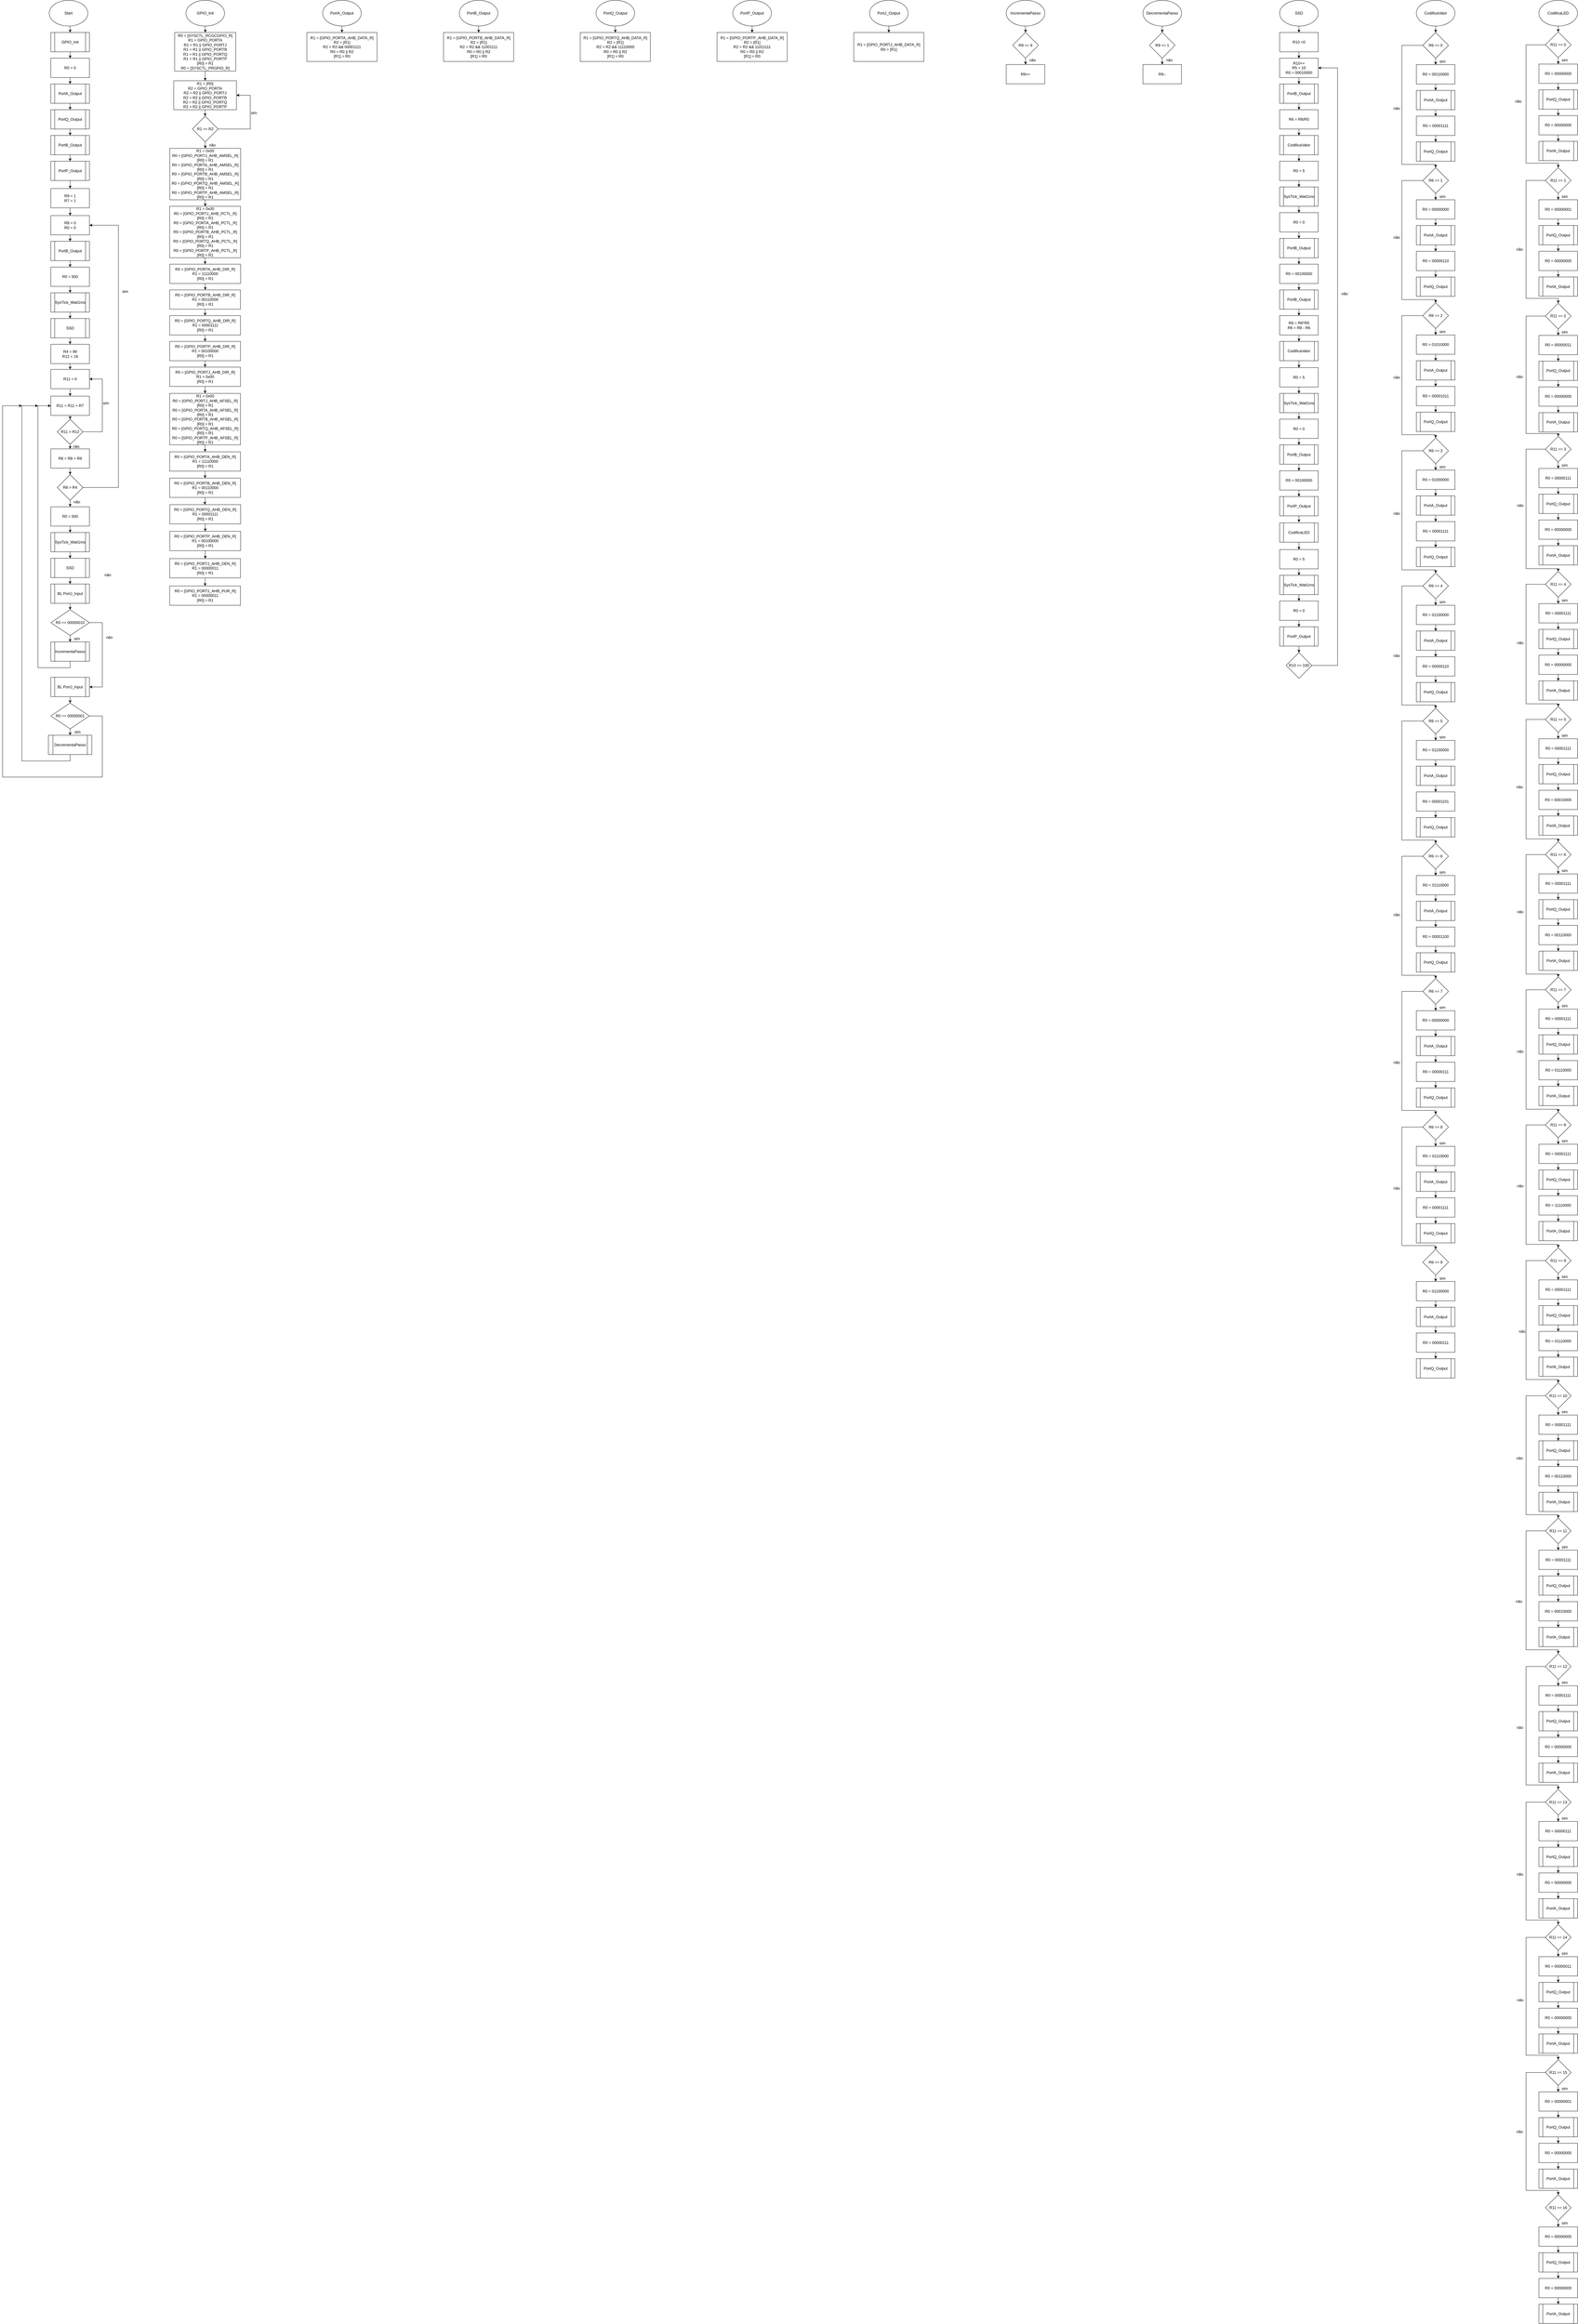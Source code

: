 <mxfile version="10.6.3" type="device"><diagram id="3N_C199KEr_vQRBQDZEv" name="Page-1"><mxGraphModel dx="1010" dy="550" grid="1" gridSize="10" guides="1" tooltips="1" connect="1" arrows="1" fold="1" page="1" pageScale="1" pageWidth="850" pageHeight="1100" math="0" shadow="0"><root><mxCell id="0"/><mxCell id="1" parent="0"/><mxCell id="_qBB3yZVnbOAcaKIebkW-16" value="" style="edgeStyle=orthogonalEdgeStyle;rounded=0;orthogonalLoop=1;jettySize=auto;html=1;exitX=0.5;exitY=1;exitDx=0;exitDy=0;" parent="1" source="_qBB3yZVnbOAcaKIebkW-1" target="_qBB3yZVnbOAcaKIebkW-2" edge="1"><mxGeometry relative="1" as="geometry"><Array as="points"><mxPoint x="430" y="100"/></Array></mxGeometry></mxCell><mxCell id="_qBB3yZVnbOAcaKIebkW-1" value="Start" style="ellipse;whiteSpace=wrap;html=1;" parent="1" vertex="1"><mxGeometry x="365" y="20" width="120" height="80" as="geometry"/></mxCell><mxCell id="_qBB3yZVnbOAcaKIebkW-11" value="" style="edgeStyle=orthogonalEdgeStyle;rounded=0;orthogonalLoop=1;jettySize=auto;html=1;" parent="1" source="_qBB3yZVnbOAcaKIebkW-2" target="_qBB3yZVnbOAcaKIebkW-5" edge="1"><mxGeometry relative="1" as="geometry"/></mxCell><mxCell id="_qBB3yZVnbOAcaKIebkW-2" value="GPIO_Init" style="shape=process;whiteSpace=wrap;html=1;backgroundOutline=1;" parent="1" vertex="1"><mxGeometry x="370" y="120" width="120" height="60" as="geometry"/></mxCell><mxCell id="_qBB3yZVnbOAcaKIebkW-12" value="" style="edgeStyle=orthogonalEdgeStyle;rounded=0;orthogonalLoop=1;jettySize=auto;html=1;" parent="1" source="_qBB3yZVnbOAcaKIebkW-5" target="_qBB3yZVnbOAcaKIebkW-6" edge="1"><mxGeometry relative="1" as="geometry"/></mxCell><mxCell id="_qBB3yZVnbOAcaKIebkW-5" value="R0 = 0&lt;br&gt;" style="rounded=0;whiteSpace=wrap;html=1;" parent="1" vertex="1"><mxGeometry x="370" y="200" width="120" height="60" as="geometry"/></mxCell><mxCell id="_qBB3yZVnbOAcaKIebkW-13" value="" style="edgeStyle=orthogonalEdgeStyle;rounded=0;orthogonalLoop=1;jettySize=auto;html=1;" parent="1" source="_qBB3yZVnbOAcaKIebkW-6" target="_qBB3yZVnbOAcaKIebkW-7" edge="1"><mxGeometry relative="1" as="geometry"/></mxCell><mxCell id="_qBB3yZVnbOAcaKIebkW-6" value="PortA_Output" style="shape=process;whiteSpace=wrap;html=1;backgroundOutline=1;" parent="1" vertex="1"><mxGeometry x="370" y="280" width="120" height="60" as="geometry"/></mxCell><mxCell id="_qBB3yZVnbOAcaKIebkW-14" value="" style="edgeStyle=orthogonalEdgeStyle;rounded=0;orthogonalLoop=1;jettySize=auto;html=1;" parent="1" source="_qBB3yZVnbOAcaKIebkW-7" target="_qBB3yZVnbOAcaKIebkW-8" edge="1"><mxGeometry relative="1" as="geometry"/></mxCell><mxCell id="_qBB3yZVnbOAcaKIebkW-7" value="PortQ_Output" style="shape=process;whiteSpace=wrap;html=1;backgroundOutline=1;" parent="1" vertex="1"><mxGeometry x="370" y="360" width="120" height="60" as="geometry"/></mxCell><mxCell id="_qBB3yZVnbOAcaKIebkW-15" value="" style="edgeStyle=orthogonalEdgeStyle;rounded=0;orthogonalLoop=1;jettySize=auto;html=1;" parent="1" source="_qBB3yZVnbOAcaKIebkW-8" target="_qBB3yZVnbOAcaKIebkW-9" edge="1"><mxGeometry relative="1" as="geometry"/></mxCell><mxCell id="_qBB3yZVnbOAcaKIebkW-8" value="PortB_Output" style="shape=process;whiteSpace=wrap;html=1;backgroundOutline=1;" parent="1" vertex="1"><mxGeometry x="370" y="440" width="120" height="60" as="geometry"/></mxCell><mxCell id="SThiMZpZYRSp_s_UyBUv-4" value="" style="edgeStyle=orthogonalEdgeStyle;rounded=0;orthogonalLoop=1;jettySize=auto;html=1;" edge="1" parent="1" source="_qBB3yZVnbOAcaKIebkW-9" target="SThiMZpZYRSp_s_UyBUv-3"><mxGeometry relative="1" as="geometry"/></mxCell><mxCell id="_qBB3yZVnbOAcaKIebkW-9" value="PortP_Output" style="shape=process;whiteSpace=wrap;html=1;backgroundOutline=1;" parent="1" vertex="1"><mxGeometry x="370" y="520" width="120" height="60" as="geometry"/></mxCell><mxCell id="_qBB3yZVnbOAcaKIebkW-25" value="" style="edgeStyle=orthogonalEdgeStyle;rounded=0;orthogonalLoop=1;jettySize=auto;html=1;" parent="1" source="_qBB3yZVnbOAcaKIebkW-17" target="_qBB3yZVnbOAcaKIebkW-18" edge="1"><mxGeometry relative="1" as="geometry"/></mxCell><mxCell id="_qBB3yZVnbOAcaKIebkW-17" value="R8 = 0&lt;br&gt;R0 = 0&lt;br&gt;" style="rounded=0;whiteSpace=wrap;html=1;" parent="1" vertex="1"><mxGeometry x="370" y="689" width="120" height="60" as="geometry"/></mxCell><mxCell id="_qBB3yZVnbOAcaKIebkW-26" value="" style="edgeStyle=orthogonalEdgeStyle;rounded=0;orthogonalLoop=1;jettySize=auto;html=1;" parent="1" source="_qBB3yZVnbOAcaKIebkW-18" target="_qBB3yZVnbOAcaKIebkW-19" edge="1"><mxGeometry relative="1" as="geometry"/></mxCell><mxCell id="_qBB3yZVnbOAcaKIebkW-18" value="PortB_Output" style="shape=process;whiteSpace=wrap;html=1;backgroundOutline=1;" parent="1" vertex="1"><mxGeometry x="370" y="769" width="120" height="60" as="geometry"/></mxCell><mxCell id="_qBB3yZVnbOAcaKIebkW-27" value="" style="edgeStyle=orthogonalEdgeStyle;rounded=0;orthogonalLoop=1;jettySize=auto;html=1;" parent="1" source="_qBB3yZVnbOAcaKIebkW-19" target="_qBB3yZVnbOAcaKIebkW-20" edge="1"><mxGeometry relative="1" as="geometry"/></mxCell><mxCell id="_qBB3yZVnbOAcaKIebkW-19" value="R0 = 500" style="rounded=0;whiteSpace=wrap;html=1;" parent="1" vertex="1"><mxGeometry x="370" y="849" width="120" height="60" as="geometry"/></mxCell><mxCell id="_qBB3yZVnbOAcaKIebkW-28" value="" style="edgeStyle=orthogonalEdgeStyle;rounded=0;orthogonalLoop=1;jettySize=auto;html=1;" parent="1" source="_qBB3yZVnbOAcaKIebkW-20" target="_qBB3yZVnbOAcaKIebkW-21" edge="1"><mxGeometry relative="1" as="geometry"/></mxCell><mxCell id="_qBB3yZVnbOAcaKIebkW-20" value="SysTick_Wait1ms" style="shape=process;whiteSpace=wrap;html=1;backgroundOutline=1;" parent="1" vertex="1"><mxGeometry x="370" y="929" width="120" height="60" as="geometry"/></mxCell><mxCell id="_qBB3yZVnbOAcaKIebkW-29" value="" style="edgeStyle=orthogonalEdgeStyle;rounded=0;orthogonalLoop=1;jettySize=auto;html=1;" parent="1" source="_qBB3yZVnbOAcaKIebkW-21" target="_qBB3yZVnbOAcaKIebkW-22" edge="1"><mxGeometry relative="1" as="geometry"/></mxCell><mxCell id="_qBB3yZVnbOAcaKIebkW-21" value="SSD" style="shape=process;whiteSpace=wrap;html=1;backgroundOutline=1;" parent="1" vertex="1"><mxGeometry x="370" y="1009" width="120" height="60" as="geometry"/></mxCell><mxCell id="SThiMZpZYRSp_s_UyBUv-9" style="edgeStyle=orthogonalEdgeStyle;rounded=0;orthogonalLoop=1;jettySize=auto;html=1;exitX=0.5;exitY=1;exitDx=0;exitDy=0;entryX=0.5;entryY=0;entryDx=0;entryDy=0;" edge="1" parent="1" source="_qBB3yZVnbOAcaKIebkW-22" target="SThiMZpZYRSp_s_UyBUv-7"><mxGeometry relative="1" as="geometry"/></mxCell><mxCell id="_qBB3yZVnbOAcaKIebkW-22" value="R4 = 99&lt;br&gt;R12 = 16&lt;br&gt;" style="rounded=0;whiteSpace=wrap;html=1;" parent="1" vertex="1"><mxGeometry x="370" y="1089" width="120" height="60" as="geometry"/></mxCell><mxCell id="_qBB3yZVnbOAcaKIebkW-34" value="" style="edgeStyle=orthogonalEdgeStyle;rounded=0;orthogonalLoop=1;jettySize=auto;html=1;" parent="1" source="_qBB3yZVnbOAcaKIebkW-23" target="_qBB3yZVnbOAcaKIebkW-31" edge="1"><mxGeometry relative="1" as="geometry"/></mxCell><mxCell id="_qBB3yZVnbOAcaKIebkW-23" value="R8 = R8 + R9" style="rounded=0;whiteSpace=wrap;html=1;" parent="1" vertex="1"><mxGeometry x="370" y="1414" width="120" height="60" as="geometry"/></mxCell><mxCell id="_qBB3yZVnbOAcaKIebkW-32" style="edgeStyle=orthogonalEdgeStyle;rounded=0;orthogonalLoop=1;jettySize=auto;html=1;exitX=1;exitY=0.5;exitDx=0;exitDy=0;entryX=1;entryY=0.5;entryDx=0;entryDy=0;" parent="1" source="_qBB3yZVnbOAcaKIebkW-31" target="_qBB3yZVnbOAcaKIebkW-17" edge="1"><mxGeometry relative="1" as="geometry"><Array as="points"><mxPoint x="580" y="1534"/><mxPoint x="580" y="719"/></Array></mxGeometry></mxCell><mxCell id="_qBB3yZVnbOAcaKIebkW-38" value="" style="edgeStyle=orthogonalEdgeStyle;rounded=0;orthogonalLoop=1;jettySize=auto;html=1;" parent="1" source="_qBB3yZVnbOAcaKIebkW-31" target="_qBB3yZVnbOAcaKIebkW-35" edge="1"><mxGeometry relative="1" as="geometry"/></mxCell><mxCell id="_qBB3yZVnbOAcaKIebkW-31" value="R8 &amp;gt; R4" style="rhombus;whiteSpace=wrap;html=1;" parent="1" vertex="1"><mxGeometry x="390" y="1494" width="80" height="80" as="geometry"/></mxCell><mxCell id="_qBB3yZVnbOAcaKIebkW-33" value="sim" style="text;html=1;resizable=0;points=[];autosize=1;align=left;verticalAlign=top;spacingTop=-4;" parent="1" vertex="1"><mxGeometry x="590" y="915" width="30" height="20" as="geometry"/></mxCell><mxCell id="_qBB3yZVnbOAcaKIebkW-39" value="" style="edgeStyle=orthogonalEdgeStyle;rounded=0;orthogonalLoop=1;jettySize=auto;html=1;" parent="1" source="_qBB3yZVnbOAcaKIebkW-35" target="_qBB3yZVnbOAcaKIebkW-36" edge="1"><mxGeometry relative="1" as="geometry"/></mxCell><mxCell id="_qBB3yZVnbOAcaKIebkW-35" value="R0 = 500" style="rounded=0;whiteSpace=wrap;html=1;" parent="1" vertex="1"><mxGeometry x="370" y="1594" width="120" height="60" as="geometry"/></mxCell><mxCell id="_qBB3yZVnbOAcaKIebkW-40" value="" style="edgeStyle=orthogonalEdgeStyle;rounded=0;orthogonalLoop=1;jettySize=auto;html=1;" parent="1" source="_qBB3yZVnbOAcaKIebkW-36" target="_qBB3yZVnbOAcaKIebkW-37" edge="1"><mxGeometry relative="1" as="geometry"/></mxCell><mxCell id="_qBB3yZVnbOAcaKIebkW-36" value="SysTick_Wait1ms" style="shape=process;whiteSpace=wrap;html=1;backgroundOutline=1;" parent="1" vertex="1"><mxGeometry x="370" y="1674" width="120" height="60" as="geometry"/></mxCell><mxCell id="_qBB3yZVnbOAcaKIebkW-45" value="" style="edgeStyle=orthogonalEdgeStyle;rounded=0;orthogonalLoop=1;jettySize=auto;html=1;" parent="1" source="_qBB3yZVnbOAcaKIebkW-37" target="_qBB3yZVnbOAcaKIebkW-43" edge="1"><mxGeometry relative="1" as="geometry"/></mxCell><mxCell id="_qBB3yZVnbOAcaKIebkW-37" value="SSD" style="shape=process;whiteSpace=wrap;html=1;backgroundOutline=1;" parent="1" vertex="1"><mxGeometry x="370" y="1754" width="120" height="60" as="geometry"/></mxCell><mxCell id="_qBB3yZVnbOAcaKIebkW-41" value="não" style="text;html=1;resizable=0;points=[];autosize=1;align=left;verticalAlign=top;spacingTop=-4;" parent="1" vertex="1"><mxGeometry x="439" y="1569" width="40" height="20" as="geometry"/></mxCell><mxCell id="_qBB3yZVnbOAcaKIebkW-46" value="" style="edgeStyle=orthogonalEdgeStyle;rounded=0;orthogonalLoop=1;jettySize=auto;html=1;" parent="1" source="_qBB3yZVnbOAcaKIebkW-43" target="_qBB3yZVnbOAcaKIebkW-44" edge="1"><mxGeometry relative="1" as="geometry"/></mxCell><mxCell id="_qBB3yZVnbOAcaKIebkW-43" value="BL PortJ_Input" style="shape=process;whiteSpace=wrap;html=1;backgroundOutline=1;" parent="1" vertex="1"><mxGeometry x="370" y="1834" width="120" height="60" as="geometry"/></mxCell><mxCell id="_qBB3yZVnbOAcaKIebkW-48" value="" style="edgeStyle=orthogonalEdgeStyle;rounded=0;orthogonalLoop=1;jettySize=auto;html=1;" parent="1" source="_qBB3yZVnbOAcaKIebkW-44" target="_qBB3yZVnbOAcaKIebkW-47" edge="1"><mxGeometry relative="1" as="geometry"/></mxCell><mxCell id="_qBB3yZVnbOAcaKIebkW-52" style="edgeStyle=orthogonalEdgeStyle;rounded=0;orthogonalLoop=1;jettySize=auto;html=1;exitX=1;exitY=0.5;exitDx=0;exitDy=0;entryX=1;entryY=0.5;entryDx=0;entryDy=0;" parent="1" source="_qBB3yZVnbOAcaKIebkW-44" target="_qBB3yZVnbOAcaKIebkW-51" edge="1"><mxGeometry relative="1" as="geometry"><Array as="points"><mxPoint x="530" y="1954"/><mxPoint x="530" y="2154"/></Array></mxGeometry></mxCell><mxCell id="_qBB3yZVnbOAcaKIebkW-44" value="R0 == 00000010" style="rhombus;whiteSpace=wrap;html=1;" parent="1" vertex="1"><mxGeometry x="370" y="1914" width="120" height="80" as="geometry"/></mxCell><mxCell id="_qBB3yZVnbOAcaKIebkW-49" style="edgeStyle=orthogonalEdgeStyle;rounded=0;orthogonalLoop=1;jettySize=auto;html=1;exitX=0.5;exitY=1;exitDx=0;exitDy=0;entryX=0;entryY=0.5;entryDx=0;entryDy=0;" parent="1" source="_qBB3yZVnbOAcaKIebkW-47" target="SThiMZpZYRSp_s_UyBUv-10" edge="1"><mxGeometry relative="1" as="geometry"><Array as="points"><mxPoint x="430" y="2094"/><mxPoint x="330" y="2094"/><mxPoint x="330" y="1280"/></Array></mxGeometry></mxCell><mxCell id="_qBB3yZVnbOAcaKIebkW-47" value="IncrementaPasso" style="shape=process;whiteSpace=wrap;html=1;backgroundOutline=1;" parent="1" vertex="1"><mxGeometry x="370" y="2014" width="120" height="60" as="geometry"/></mxCell><mxCell id="_qBB3yZVnbOAcaKIebkW-50" value="sim" style="text;html=1;resizable=0;points=[];autosize=1;align=left;verticalAlign=top;spacingTop=-4;" parent="1" vertex="1"><mxGeometry x="440" y="1994" width="30" height="20" as="geometry"/></mxCell><mxCell id="_qBB3yZVnbOAcaKIebkW-55" value="" style="edgeStyle=orthogonalEdgeStyle;rounded=0;orthogonalLoop=1;jettySize=auto;html=1;" parent="1" source="_qBB3yZVnbOAcaKIebkW-51" target="_qBB3yZVnbOAcaKIebkW-54" edge="1"><mxGeometry relative="1" as="geometry"/></mxCell><mxCell id="_qBB3yZVnbOAcaKIebkW-51" value="&lt;span&gt;BL PortJ_Input&lt;/span&gt;" style="shape=process;whiteSpace=wrap;html=1;backgroundOutline=1;" parent="1" vertex="1"><mxGeometry x="370" y="2124" width="120" height="60" as="geometry"/></mxCell><mxCell id="_qBB3yZVnbOAcaKIebkW-53" value="não" style="text;html=1;resizable=0;points=[];autosize=1;align=left;verticalAlign=top;spacingTop=-4;" parent="1" vertex="1"><mxGeometry x="535" y="1796" width="40" height="20" as="geometry"/></mxCell><mxCell id="_qBB3yZVnbOAcaKIebkW-58" value="" style="edgeStyle=orthogonalEdgeStyle;rounded=0;orthogonalLoop=1;jettySize=auto;html=1;" parent="1" source="_qBB3yZVnbOAcaKIebkW-54" target="_qBB3yZVnbOAcaKIebkW-56" edge="1"><mxGeometry relative="1" as="geometry"/></mxCell><mxCell id="_qBB3yZVnbOAcaKIebkW-60" style="edgeStyle=orthogonalEdgeStyle;rounded=0;orthogonalLoop=1;jettySize=auto;html=1;exitX=1;exitY=0.5;exitDx=0;exitDy=0;" parent="1" source="_qBB3yZVnbOAcaKIebkW-54" edge="1"><mxGeometry relative="1" as="geometry"><mxPoint x="280" y="1280" as="targetPoint"/><Array as="points"><mxPoint x="530" y="2244"/><mxPoint x="530" y="2434"/><mxPoint x="220" y="2434"/><mxPoint x="220" y="1280"/></Array></mxGeometry></mxCell><mxCell id="_qBB3yZVnbOAcaKIebkW-54" value="R0 == 00000001" style="rhombus;whiteSpace=wrap;html=1;" parent="1" vertex="1"><mxGeometry x="370" y="2204" width="120" height="80" as="geometry"/></mxCell><mxCell id="_qBB3yZVnbOAcaKIebkW-59" style="edgeStyle=orthogonalEdgeStyle;rounded=0;orthogonalLoop=1;jettySize=auto;html=1;exitX=0.5;exitY=1;exitDx=0;exitDy=0;" parent="1" source="_qBB3yZVnbOAcaKIebkW-56" edge="1"><mxGeometry relative="1" as="geometry"><mxPoint x="330" y="1280" as="targetPoint"/><Array as="points"><mxPoint x="430" y="2384"/><mxPoint x="280" y="2384"/><mxPoint x="280" y="1280"/></Array></mxGeometry></mxCell><mxCell id="_qBB3yZVnbOAcaKIebkW-56" value="DecrementaPasso" style="shape=process;whiteSpace=wrap;html=1;backgroundOutline=1;" parent="1" vertex="1"><mxGeometry x="362.5" y="2304" width="135" height="60" as="geometry"/></mxCell><mxCell id="_qBB3yZVnbOAcaKIebkW-61" value="não" style="text;html=1;resizable=0;points=[];autosize=1;align=left;verticalAlign=top;spacingTop=-4;" parent="1" vertex="1"><mxGeometry x="540" y="1990" width="40" height="20" as="geometry"/></mxCell><mxCell id="_qBB3yZVnbOAcaKIebkW-62" value="sim" style="text;html=1;resizable=0;points=[];autosize=1;align=left;verticalAlign=top;spacingTop=-4;" parent="1" vertex="1"><mxGeometry x="442" y="2284" width="30" height="20" as="geometry"/></mxCell><mxCell id="_qBB3yZVnbOAcaKIebkW-69" style="edgeStyle=orthogonalEdgeStyle;rounded=0;orthogonalLoop=1;jettySize=auto;html=1;exitX=0.5;exitY=1;exitDx=0;exitDy=0;entryX=0.5;entryY=0;entryDx=0;entryDy=0;" parent="1" source="_qBB3yZVnbOAcaKIebkW-63" target="_qBB3yZVnbOAcaKIebkW-64" edge="1"><mxGeometry relative="1" as="geometry"/></mxCell><mxCell id="_qBB3yZVnbOAcaKIebkW-63" value="GPIO_Init" style="ellipse;whiteSpace=wrap;html=1;" parent="1" vertex="1"><mxGeometry x="790" y="20.1" width="120" height="80" as="geometry"/></mxCell><mxCell id="_qBB3yZVnbOAcaKIebkW-71" value="" style="edgeStyle=orthogonalEdgeStyle;rounded=0;orthogonalLoop=1;jettySize=auto;html=1;" parent="1" source="_qBB3yZVnbOAcaKIebkW-64" target="_qBB3yZVnbOAcaKIebkW-70" edge="1"><mxGeometry relative="1" as="geometry"/></mxCell><mxCell id="_qBB3yZVnbOAcaKIebkW-64" value="R0 = [SYSCTL_RCGCGPIO_R]&lt;br&gt;R1 = GPIO_PORTA&lt;br&gt;R1 = R1 ||&amp;nbsp;GPIO_PORTJ&lt;br&gt;R1 = R1 ||&amp;nbsp;GPIO_PORTB&lt;br&gt;R1 = R1 ||&amp;nbsp;GPIO_PORTQ&lt;br&gt;R1 = R1 ||&amp;nbsp;GPIO_PORTP&lt;br&gt;[R0] = R1&lt;br&gt;R0 = [SYSCTL_PRGPIO_R]&lt;br&gt;" style="rounded=0;whiteSpace=wrap;html=1;" parent="1" vertex="1"><mxGeometry x="755" y="120" width="190" height="120" as="geometry"/></mxCell><mxCell id="_qBB3yZVnbOAcaKIebkW-73" value="" style="edgeStyle=orthogonalEdgeStyle;rounded=0;orthogonalLoop=1;jettySize=auto;html=1;" parent="1" source="_qBB3yZVnbOAcaKIebkW-70" target="_qBB3yZVnbOAcaKIebkW-72" edge="1"><mxGeometry relative="1" as="geometry"/></mxCell><mxCell id="_qBB3yZVnbOAcaKIebkW-70" value="R1 = [R0]&lt;br&gt;R2 = GPIO_PORTA&lt;br&gt;R2 = R2 ||&amp;nbsp;GPIO_PORTJ&lt;br&gt;R2 = R2 ||&amp;nbsp;GPIO_PORTB&lt;br&gt;R2 = R2 ||&amp;nbsp;GPIO_PORTQ&lt;br&gt;R2 = R2 ||&amp;nbsp;GPIO_PORTP&lt;br&gt;" style="rounded=0;whiteSpace=wrap;html=1;" parent="1" vertex="1"><mxGeometry x="752" y="270" width="195" height="90" as="geometry"/></mxCell><mxCell id="_qBB3yZVnbOAcaKIebkW-74" style="edgeStyle=orthogonalEdgeStyle;rounded=0;orthogonalLoop=1;jettySize=auto;html=1;exitX=1;exitY=0.5;exitDx=0;exitDy=0;entryX=1;entryY=0.5;entryDx=0;entryDy=0;" parent="1" source="_qBB3yZVnbOAcaKIebkW-72" target="_qBB3yZVnbOAcaKIebkW-70" edge="1"><mxGeometry relative="1" as="geometry"><mxPoint x="960" y="320" as="targetPoint"/><Array as="points"><mxPoint x="990" y="420"/><mxPoint x="990" y="315"/></Array></mxGeometry></mxCell><mxCell id="_qBB3yZVnbOAcaKIebkW-77" value="" style="edgeStyle=orthogonalEdgeStyle;rounded=0;orthogonalLoop=1;jettySize=auto;html=1;" parent="1" source="_qBB3yZVnbOAcaKIebkW-72" target="_qBB3yZVnbOAcaKIebkW-76" edge="1"><mxGeometry relative="1" as="geometry"/></mxCell><mxCell id="_qBB3yZVnbOAcaKIebkW-72" value="R1 == R2" style="rhombus;whiteSpace=wrap;html=1;" parent="1" vertex="1"><mxGeometry x="810" y="380" width="80" height="80" as="geometry"/></mxCell><mxCell id="_qBB3yZVnbOAcaKIebkW-75" value="sim&lt;br&gt;&lt;br&gt;" style="text;html=1;resizable=0;points=[];autosize=1;align=left;verticalAlign=top;spacingTop=-4;" parent="1" vertex="1"><mxGeometry x="990" y="360" width="30" height="30" as="geometry"/></mxCell><mxCell id="_qBB3yZVnbOAcaKIebkW-79" value="" style="edgeStyle=orthogonalEdgeStyle;rounded=0;orthogonalLoop=1;jettySize=auto;html=1;" parent="1" source="_qBB3yZVnbOAcaKIebkW-76" target="_qBB3yZVnbOAcaKIebkW-78" edge="1"><mxGeometry relative="1" as="geometry"/></mxCell><mxCell id="_qBB3yZVnbOAcaKIebkW-76" value="R1 =&amp;nbsp;0x00&lt;br&gt;R0 = [GPIO_PORTJ_AHB_AMSEL_R]&lt;br&gt;[R0] = R1&lt;br&gt;R0 = [GPIO_PORTA_AHB_AMSEL_R]&lt;br&gt;[R0] = R1&lt;br&gt;R0 = [GPIO_PORTB_AHB_AMSEL_R]&lt;br&gt;[R0] = R1&lt;br&gt;R0 = [GPIO_PORTQ_AHB_AMSEL_R]&lt;br&gt;[R0] = R1&lt;br&gt;R0 = [GPIO_PORTP_AHB_AMSEL_R]&lt;br&gt;[R0] = R1&lt;br&gt;" style="rounded=0;whiteSpace=wrap;html=1;" parent="1" vertex="1"><mxGeometry x="740" y="480" width="220" height="160" as="geometry"/></mxCell><mxCell id="_qBB3yZVnbOAcaKIebkW-85" value="" style="edgeStyle=orthogonalEdgeStyle;rounded=0;orthogonalLoop=1;jettySize=auto;html=1;" parent="1" source="_qBB3yZVnbOAcaKIebkW-78" target="_qBB3yZVnbOAcaKIebkW-80" edge="1"><mxGeometry relative="1" as="geometry"/></mxCell><mxCell id="_qBB3yZVnbOAcaKIebkW-78" value="R1 =&amp;nbsp;0x00&lt;br&gt;R0 = [GPIO_PORTJ_AHB_PCTL_R]&lt;br&gt;[R0] = R1&lt;br&gt;R0 = [GPIO_PORTA_AHB_PCTL_R]&lt;br&gt;[R0] = R1&lt;br&gt;R0 = [GPIO_PORTB_AHB_PCTL_R]&lt;br&gt;[R0] = R1&lt;br&gt;R0 = [GPIO_PORTQ_AHB_PCTL_R]&lt;br&gt;[R0] = R1&lt;br&gt;R0 = [GPIO_PORTP_AHB_PCTL_R]&lt;br&gt;[R0] = R1&lt;br&gt;" style="rounded=0;whiteSpace=wrap;html=1;" parent="1" vertex="1"><mxGeometry x="739.5" y="660" width="220" height="160" as="geometry"/></mxCell><mxCell id="_qBB3yZVnbOAcaKIebkW-87" value="" style="edgeStyle=orthogonalEdgeStyle;rounded=0;orthogonalLoop=1;jettySize=auto;html=1;" parent="1" source="_qBB3yZVnbOAcaKIebkW-80" target="_qBB3yZVnbOAcaKIebkW-86" edge="1"><mxGeometry relative="1" as="geometry"/></mxCell><mxCell id="_qBB3yZVnbOAcaKIebkW-80" value="R0 = [GPIO_PORTA_AHB_DIR_R]&lt;br&gt;R1 =&amp;nbsp;11110000&lt;br&gt;[R0] = R1&lt;br&gt;" style="rounded=0;whiteSpace=wrap;html=1;" parent="1" vertex="1"><mxGeometry x="740" y="840" width="220" height="60" as="geometry"/></mxCell><mxCell id="_qBB3yZVnbOAcaKIebkW-89" value="" style="edgeStyle=orthogonalEdgeStyle;rounded=0;orthogonalLoop=1;jettySize=auto;html=1;" parent="1" source="_qBB3yZVnbOAcaKIebkW-86" target="_qBB3yZVnbOAcaKIebkW-88" edge="1"><mxGeometry relative="1" as="geometry"/></mxCell><mxCell id="_qBB3yZVnbOAcaKIebkW-86" value="R0 = [GPIO_PORTB_AHB_DIR_R]&lt;br&gt;R1 =&amp;nbsp;00110000&lt;br&gt;[R0] = R1&lt;br&gt;" style="rounded=0;whiteSpace=wrap;html=1;" parent="1" vertex="1"><mxGeometry x="739.5" y="920" width="220" height="60" as="geometry"/></mxCell><mxCell id="_qBB3yZVnbOAcaKIebkW-91" value="" style="edgeStyle=orthogonalEdgeStyle;rounded=0;orthogonalLoop=1;jettySize=auto;html=1;" parent="1" source="_qBB3yZVnbOAcaKIebkW-88" target="_qBB3yZVnbOAcaKIebkW-90" edge="1"><mxGeometry relative="1" as="geometry"/></mxCell><mxCell id="_qBB3yZVnbOAcaKIebkW-88" value="R0 = [GPIO_PORTQ_AHB_DIR_R]&lt;br&gt;R1 =&amp;nbsp;00001111&lt;br&gt;[R0] = R1&lt;br&gt;" style="rounded=0;whiteSpace=wrap;html=1;" parent="1" vertex="1"><mxGeometry x="739.5" y="1000" width="220" height="60" as="geometry"/></mxCell><mxCell id="_qBB3yZVnbOAcaKIebkW-93" value="" style="edgeStyle=orthogonalEdgeStyle;rounded=0;orthogonalLoop=1;jettySize=auto;html=1;" parent="1" source="_qBB3yZVnbOAcaKIebkW-90" target="_qBB3yZVnbOAcaKIebkW-92" edge="1"><mxGeometry relative="1" as="geometry"/></mxCell><mxCell id="_qBB3yZVnbOAcaKIebkW-90" value="R0 = [GPIO_PORTP_AHB_DIR_R]&lt;br&gt;R1 =&amp;nbsp;00100000&lt;br&gt;[R0] = R1&lt;br&gt;" style="rounded=0;whiteSpace=wrap;html=1;" parent="1" vertex="1"><mxGeometry x="739.5" y="1080" width="220" height="60" as="geometry"/></mxCell><mxCell id="_qBB3yZVnbOAcaKIebkW-95" value="" style="edgeStyle=orthogonalEdgeStyle;rounded=0;orthogonalLoop=1;jettySize=auto;html=1;" parent="1" source="_qBB3yZVnbOAcaKIebkW-92" target="_qBB3yZVnbOAcaKIebkW-94" edge="1"><mxGeometry relative="1" as="geometry"/></mxCell><mxCell id="_qBB3yZVnbOAcaKIebkW-92" value="R0 = [GPIO_PORTJ_AHB_DIR_R]&lt;br&gt;R1 =&amp;nbsp;0x00&lt;br&gt;[R0] = R1&lt;br&gt;" style="rounded=0;whiteSpace=wrap;html=1;" parent="1" vertex="1"><mxGeometry x="739.5" y="1160" width="220" height="60" as="geometry"/></mxCell><mxCell id="_qBB3yZVnbOAcaKIebkW-98" value="" style="edgeStyle=orthogonalEdgeStyle;rounded=0;orthogonalLoop=1;jettySize=auto;html=1;" parent="1" source="_qBB3yZVnbOAcaKIebkW-94" target="_qBB3yZVnbOAcaKIebkW-97" edge="1"><mxGeometry relative="1" as="geometry"/></mxCell><mxCell id="_qBB3yZVnbOAcaKIebkW-94" value="R1 =&amp;nbsp;0x00&lt;br&gt;R0 = [GPIO_PORTJ_AHB_AFSEL_R]&lt;br&gt;[R0] = R1&lt;br&gt;R0 = [GPIO_PORTA_AHB_AFSEL_R]&lt;br&gt;[R0] = R1&lt;br&gt;R0 = [GPIO_PORTB_AHB_AFSEL_R]&lt;br&gt;[R0] = R1&lt;br&gt;R0 = [GPIO_PORTQ_AHB_AFSEL_R]&lt;br&gt;[R0] = R1&lt;br&gt;R0 = [GPIO_PORTP_AHB_AFSEL_R]&lt;br&gt;[R0] = R1&lt;br&gt;" style="rounded=0;whiteSpace=wrap;html=1;" parent="1" vertex="1"><mxGeometry x="739.5" y="1241.6" width="220" height="160" as="geometry"/></mxCell><mxCell id="_qBB3yZVnbOAcaKIebkW-102" value="" style="edgeStyle=orthogonalEdgeStyle;rounded=0;orthogonalLoop=1;jettySize=auto;html=1;" parent="1" source="_qBB3yZVnbOAcaKIebkW-97" target="_qBB3yZVnbOAcaKIebkW-99" edge="1"><mxGeometry relative="1" as="geometry"/></mxCell><mxCell id="_qBB3yZVnbOAcaKIebkW-97" value="R0 = [GPIO_PORTA_AHB_DEN_R]&lt;br&gt;R1 =&amp;nbsp;11110000&lt;br&gt;[R0] = R1&lt;br&gt;" style="rounded=0;whiteSpace=wrap;html=1;" parent="1" vertex="1"><mxGeometry x="739.5" y="1423.2" width="220" height="60" as="geometry"/></mxCell><mxCell id="_qBB3yZVnbOAcaKIebkW-104" value="" style="edgeStyle=orthogonalEdgeStyle;rounded=0;orthogonalLoop=1;jettySize=auto;html=1;" parent="1" source="_qBB3yZVnbOAcaKIebkW-99" target="_qBB3yZVnbOAcaKIebkW-103" edge="1"><mxGeometry relative="1" as="geometry"/></mxCell><mxCell id="_qBB3yZVnbOAcaKIebkW-99" value="R0 = [GPIO_PORTB_AHB_DEN_R]&lt;br&gt;R1 =&amp;nbsp;00110000&lt;br&gt;[R0] = R1&lt;br&gt;" style="rounded=0;whiteSpace=wrap;html=1;" parent="1" vertex="1"><mxGeometry x="739.5" y="1504.9" width="220" height="60" as="geometry"/></mxCell><mxCell id="_qBB3yZVnbOAcaKIebkW-106" value="" style="edgeStyle=orthogonalEdgeStyle;rounded=0;orthogonalLoop=1;jettySize=auto;html=1;" parent="1" source="_qBB3yZVnbOAcaKIebkW-103" target="_qBB3yZVnbOAcaKIebkW-105" edge="1"><mxGeometry relative="1" as="geometry"/></mxCell><mxCell id="_qBB3yZVnbOAcaKIebkW-103" value="R0 = [GPIO_PORTQ_AHB_DEN_R]&lt;br&gt;R1 =&amp;nbsp;00001111&lt;br&gt;[R0] = R1&lt;br&gt;" style="rounded=0;whiteSpace=wrap;html=1;" parent="1" vertex="1"><mxGeometry x="740" y="1587.3" width="220" height="60" as="geometry"/></mxCell><mxCell id="_qBB3yZVnbOAcaKIebkW-108" value="" style="edgeStyle=orthogonalEdgeStyle;rounded=0;orthogonalLoop=1;jettySize=auto;html=1;" parent="1" source="_qBB3yZVnbOAcaKIebkW-105" target="_qBB3yZVnbOAcaKIebkW-107" edge="1"><mxGeometry relative="1" as="geometry"/></mxCell><mxCell id="_qBB3yZVnbOAcaKIebkW-105" value="R0 = [GPIO_PORTP_AHB_DEN_R]&lt;br&gt;R1 =&amp;nbsp;00100000&lt;br&gt;[R0] = R1&lt;br&gt;" style="rounded=0;whiteSpace=wrap;html=1;" parent="1" vertex="1"><mxGeometry x="740" y="1670.3" width="220" height="60" as="geometry"/></mxCell><mxCell id="_qBB3yZVnbOAcaKIebkW-111" value="" style="edgeStyle=orthogonalEdgeStyle;rounded=0;orthogonalLoop=1;jettySize=auto;html=1;" parent="1" source="_qBB3yZVnbOAcaKIebkW-107" target="_qBB3yZVnbOAcaKIebkW-110" edge="1"><mxGeometry relative="1" as="geometry"/></mxCell><mxCell id="_qBB3yZVnbOAcaKIebkW-107" value="R0 = [GPIO_PORTJ_AHB_DEN_R]&lt;br&gt;R1 =&amp;nbsp;00000011&lt;br&gt;[R0] = R1&lt;br&gt;" style="rounded=0;whiteSpace=wrap;html=1;" parent="1" vertex="1"><mxGeometry x="739.5" y="1755.1" width="220" height="60" as="geometry"/></mxCell><mxCell id="_qBB3yZVnbOAcaKIebkW-109" value="não" style="text;html=1;resizable=0;points=[];autosize=1;align=left;verticalAlign=top;spacingTop=-4;" parent="1" vertex="1"><mxGeometry x="860" y="460" width="40" height="20" as="geometry"/></mxCell><mxCell id="_qBB3yZVnbOAcaKIebkW-110" value="R0 = [GPIO_PORTJ_AHB_PUR_R]&lt;br&gt;R1 =&amp;nbsp;00000011&lt;br&gt;[R0] = R1&lt;br&gt;" style="rounded=0;whiteSpace=wrap;html=1;" parent="1" vertex="1"><mxGeometry x="739.5" y="1840.1" width="220" height="60" as="geometry"/></mxCell><mxCell id="_qBB3yZVnbOAcaKIebkW-114" value="" style="edgeStyle=orthogonalEdgeStyle;rounded=0;orthogonalLoop=1;jettySize=auto;html=1;" parent="1" source="_qBB3yZVnbOAcaKIebkW-112" target="_qBB3yZVnbOAcaKIebkW-113" edge="1"><mxGeometry relative="1" as="geometry"/></mxCell><mxCell id="_qBB3yZVnbOAcaKIebkW-112" value="&lt;span&gt;PortA_Output&lt;/span&gt;" style="ellipse;whiteSpace=wrap;html=1;" parent="1" vertex="1"><mxGeometry x="1215" y="19.9" width="120" height="80" as="geometry"/></mxCell><mxCell id="_qBB3yZVnbOAcaKIebkW-113" value="R1 = [GPIO_PORTA_AHB_DATA_R]&lt;br&gt;R2 = [R1]&lt;br&gt;R2 = R2 &amp;amp;&amp;amp; 00001111&lt;br&gt;R0 = R0 || R2&lt;br&gt;[R1] = R0&lt;br&gt;" style="rounded=0;whiteSpace=wrap;html=1;" parent="1" vertex="1"><mxGeometry x="1166" y="120" width="218" height="90" as="geometry"/></mxCell><mxCell id="_qBB3yZVnbOAcaKIebkW-115" value="" style="edgeStyle=orthogonalEdgeStyle;rounded=0;orthogonalLoop=1;jettySize=auto;html=1;" parent="1" source="_qBB3yZVnbOAcaKIebkW-116" target="_qBB3yZVnbOAcaKIebkW-117" edge="1"><mxGeometry relative="1" as="geometry"/></mxCell><mxCell id="_qBB3yZVnbOAcaKIebkW-116" value="&lt;span&gt;PortB_Output&lt;/span&gt;" style="ellipse;whiteSpace=wrap;html=1;" parent="1" vertex="1"><mxGeometry x="1639.8" y="19.9" width="120" height="80" as="geometry"/></mxCell><mxCell id="_qBB3yZVnbOAcaKIebkW-117" value="R1 = [GPIO_PORTB_AHB_DATA_R]&lt;br&gt;R2 = [R1]&lt;br&gt;R2 = R2 &amp;amp;&amp;amp; 11001111&lt;br&gt;R0 = R0 || R2&lt;br&gt;[R1] = R0&lt;br&gt;" style="rounded=0;whiteSpace=wrap;html=1;" parent="1" vertex="1"><mxGeometry x="1590.8" y="120" width="218" height="90" as="geometry"/></mxCell><mxCell id="_qBB3yZVnbOAcaKIebkW-118" value="" style="edgeStyle=orthogonalEdgeStyle;rounded=0;orthogonalLoop=1;jettySize=auto;html=1;" parent="1" source="_qBB3yZVnbOAcaKIebkW-119" target="_qBB3yZVnbOAcaKIebkW-120" edge="1"><mxGeometry relative="1" as="geometry"/></mxCell><mxCell id="_qBB3yZVnbOAcaKIebkW-119" value="&lt;span&gt;PortQ_Output&lt;/span&gt;" style="ellipse;whiteSpace=wrap;html=1;" parent="1" vertex="1"><mxGeometry x="2064.8" y="19.9" width="120" height="80" as="geometry"/></mxCell><mxCell id="_qBB3yZVnbOAcaKIebkW-120" value="R1 = [GPIO_PORTQ_AHB_DATA_R]&lt;br&gt;R2 = [R1]&lt;br&gt;R2 = R2 &amp;amp;&amp;amp; 11110000&lt;br&gt;R0 = R0 || R2&lt;br&gt;[R1] = R0&lt;br&gt;" style="rounded=0;whiteSpace=wrap;html=1;" parent="1" vertex="1"><mxGeometry x="2015.8" y="120" width="218" height="90" as="geometry"/></mxCell><mxCell id="_qBB3yZVnbOAcaKIebkW-121" value="" style="edgeStyle=orthogonalEdgeStyle;rounded=0;orthogonalLoop=1;jettySize=auto;html=1;" parent="1" source="_qBB3yZVnbOAcaKIebkW-122" target="_qBB3yZVnbOAcaKIebkW-123" edge="1"><mxGeometry relative="1" as="geometry"/></mxCell><mxCell id="_qBB3yZVnbOAcaKIebkW-122" value="&lt;span&gt;PortP_Output&lt;/span&gt;" style="ellipse;whiteSpace=wrap;html=1;" parent="1" vertex="1"><mxGeometry x="2490.1" y="19.9" width="120" height="80" as="geometry"/></mxCell><mxCell id="_qBB3yZVnbOAcaKIebkW-123" value="R1 = [GPIO_PORTP_AHB_DATA_R]&lt;br&gt;R2 = [R1]&lt;br&gt;R2 = R2 &amp;amp;&amp;amp; 11011111&lt;br&gt;R0 = R0 || R2&lt;br&gt;[R1] = R0&lt;br&gt;" style="rounded=0;whiteSpace=wrap;html=1;" parent="1" vertex="1"><mxGeometry x="2441.1" y="120" width="218" height="90" as="geometry"/></mxCell><mxCell id="_qBB3yZVnbOAcaKIebkW-124" value="" style="edgeStyle=orthogonalEdgeStyle;rounded=0;orthogonalLoop=1;jettySize=auto;html=1;" parent="1" source="_qBB3yZVnbOAcaKIebkW-125" target="_qBB3yZVnbOAcaKIebkW-126" edge="1"><mxGeometry relative="1" as="geometry"/></mxCell><mxCell id="_qBB3yZVnbOAcaKIebkW-125" value="&lt;span&gt;PortJ_Output&lt;/span&gt;" style="ellipse;whiteSpace=wrap;html=1;" parent="1" vertex="1"><mxGeometry x="2915.1" y="19.9" width="120" height="80" as="geometry"/></mxCell><mxCell id="_qBB3yZVnbOAcaKIebkW-126" value="R1 = [GPIO_PORTJ_AHB_DATA_R]&lt;br&gt;R0 = [R1]&lt;br&gt;" style="rounded=0;whiteSpace=wrap;html=1;" parent="1" vertex="1"><mxGeometry x="2866.1" y="120" width="218" height="90" as="geometry"/></mxCell><mxCell id="_qBB3yZVnbOAcaKIebkW-129" value="" style="edgeStyle=orthogonalEdgeStyle;rounded=0;orthogonalLoop=1;jettySize=auto;html=1;" parent="1" source="_qBB3yZVnbOAcaKIebkW-127" target="_qBB3yZVnbOAcaKIebkW-128" edge="1"><mxGeometry relative="1" as="geometry"/></mxCell><mxCell id="_qBB3yZVnbOAcaKIebkW-127" value="IncrementaPasso" style="ellipse;whiteSpace=wrap;html=1;" parent="1" vertex="1"><mxGeometry x="3340" y="20" width="120" height="80" as="geometry"/></mxCell><mxCell id="_qBB3yZVnbOAcaKIebkW-133" value="" style="edgeStyle=orthogonalEdgeStyle;rounded=0;orthogonalLoop=1;jettySize=auto;html=1;" parent="1" source="_qBB3yZVnbOAcaKIebkW-128" target="_qBB3yZVnbOAcaKIebkW-130" edge="1"><mxGeometry relative="1" as="geometry"/></mxCell><mxCell id="_qBB3yZVnbOAcaKIebkW-128" value="R9 == 9" style="rhombus;whiteSpace=wrap;html=1;" parent="1" vertex="1"><mxGeometry x="3360" y="119.8" width="80" height="80" as="geometry"/></mxCell><mxCell id="_qBB3yZVnbOAcaKIebkW-130" value="R9++" style="rounded=0;whiteSpace=wrap;html=1;" parent="1" vertex="1"><mxGeometry x="3340" y="219.5" width="120" height="60" as="geometry"/></mxCell><mxCell id="_qBB3yZVnbOAcaKIebkW-134" value="não" style="text;html=1;resizable=0;points=[];autosize=1;align=left;verticalAlign=top;spacingTop=-4;" parent="1" vertex="1"><mxGeometry x="3410" y="196" width="40" height="20" as="geometry"/></mxCell><mxCell id="_qBB3yZVnbOAcaKIebkW-135" value="" style="edgeStyle=orthogonalEdgeStyle;rounded=0;orthogonalLoop=1;jettySize=auto;html=1;" parent="1" source="_qBB3yZVnbOAcaKIebkW-136" target="_qBB3yZVnbOAcaKIebkW-138" edge="1"><mxGeometry relative="1" as="geometry"/></mxCell><mxCell id="_qBB3yZVnbOAcaKIebkW-136" value="DecrementaPasso" style="ellipse;whiteSpace=wrap;html=1;" parent="1" vertex="1"><mxGeometry x="3765" y="20" width="120" height="80" as="geometry"/></mxCell><mxCell id="_qBB3yZVnbOAcaKIebkW-137" value="" style="edgeStyle=orthogonalEdgeStyle;rounded=0;orthogonalLoop=1;jettySize=auto;html=1;" parent="1" source="_qBB3yZVnbOAcaKIebkW-138" target="_qBB3yZVnbOAcaKIebkW-139" edge="1"><mxGeometry relative="1" as="geometry"/></mxCell><mxCell id="_qBB3yZVnbOAcaKIebkW-138" value="R9 == 1" style="rhombus;whiteSpace=wrap;html=1;" parent="1" vertex="1"><mxGeometry x="3785" y="119.8" width="80" height="80" as="geometry"/></mxCell><mxCell id="_qBB3yZVnbOAcaKIebkW-139" value="R9--" style="rounded=0;whiteSpace=wrap;html=1;" parent="1" vertex="1"><mxGeometry x="3765" y="219.5" width="120" height="60" as="geometry"/></mxCell><mxCell id="_qBB3yZVnbOAcaKIebkW-140" value="não" style="text;html=1;resizable=0;points=[];autosize=1;align=left;verticalAlign=top;spacingTop=-4;" parent="1" vertex="1"><mxGeometry x="3835" y="196" width="40" height="20" as="geometry"/></mxCell><mxCell id="_qBB3yZVnbOAcaKIebkW-145" value="" style="edgeStyle=orthogonalEdgeStyle;rounded=0;orthogonalLoop=1;jettySize=auto;html=1;" parent="1" source="_qBB3yZVnbOAcaKIebkW-141" target="_qBB3yZVnbOAcaKIebkW-142" edge="1"><mxGeometry relative="1" as="geometry"/></mxCell><mxCell id="_qBB3yZVnbOAcaKIebkW-141" value="SSD" style="ellipse;whiteSpace=wrap;html=1;" parent="1" vertex="1"><mxGeometry x="4190" y="20.1" width="120" height="80" as="geometry"/></mxCell><mxCell id="_qBB3yZVnbOAcaKIebkW-147" value="" style="edgeStyle=orthogonalEdgeStyle;rounded=0;orthogonalLoop=1;jettySize=auto;html=1;" parent="1" source="_qBB3yZVnbOAcaKIebkW-142" target="_qBB3yZVnbOAcaKIebkW-146" edge="1"><mxGeometry relative="1" as="geometry"/></mxCell><mxCell id="_qBB3yZVnbOAcaKIebkW-142" value="R10 =0&lt;br&gt;" style="rounded=0;whiteSpace=wrap;html=1;" parent="1" vertex="1"><mxGeometry x="4190" y="120" width="120" height="60" as="geometry"/></mxCell><mxCell id="_qBB3yZVnbOAcaKIebkW-149" value="" style="edgeStyle=orthogonalEdgeStyle;rounded=0;orthogonalLoop=1;jettySize=auto;html=1;" parent="1" source="_qBB3yZVnbOAcaKIebkW-146" target="_qBB3yZVnbOAcaKIebkW-148" edge="1"><mxGeometry relative="1" as="geometry"/></mxCell><mxCell id="_qBB3yZVnbOAcaKIebkW-146" value="R10++&lt;br&gt;R5 = 10&lt;br&gt;R0 =&amp;nbsp;00010000&lt;br&gt;" style="rounded=0;whiteSpace=wrap;html=1;" parent="1" vertex="1"><mxGeometry x="4190" y="200" width="120" height="60" as="geometry"/></mxCell><mxCell id="_qBB3yZVnbOAcaKIebkW-152" value="" style="edgeStyle=orthogonalEdgeStyle;rounded=0;orthogonalLoop=1;jettySize=auto;html=1;" parent="1" source="_qBB3yZVnbOAcaKIebkW-148" target="_qBB3yZVnbOAcaKIebkW-150" edge="1"><mxGeometry relative="1" as="geometry"/></mxCell><mxCell id="_qBB3yZVnbOAcaKIebkW-148" value="PortB_Output" style="shape=process;whiteSpace=wrap;html=1;backgroundOutline=1;" parent="1" vertex="1"><mxGeometry x="4190" y="280" width="120" height="60" as="geometry"/></mxCell><mxCell id="_qBB3yZVnbOAcaKIebkW-153" value="" style="edgeStyle=orthogonalEdgeStyle;rounded=0;orthogonalLoop=1;jettySize=auto;html=1;" parent="1" source="_qBB3yZVnbOAcaKIebkW-150" target="_qBB3yZVnbOAcaKIebkW-151" edge="1"><mxGeometry relative="1" as="geometry"/></mxCell><mxCell id="_qBB3yZVnbOAcaKIebkW-150" value="R6 = R8/R5" style="rounded=0;whiteSpace=wrap;html=1;" parent="1" vertex="1"><mxGeometry x="4190" y="360" width="120" height="60" as="geometry"/></mxCell><mxCell id="_qBB3yZVnbOAcaKIebkW-156" value="" style="edgeStyle=orthogonalEdgeStyle;rounded=0;orthogonalLoop=1;jettySize=auto;html=1;" parent="1" source="_qBB3yZVnbOAcaKIebkW-151" target="_qBB3yZVnbOAcaKIebkW-154" edge="1"><mxGeometry relative="1" as="geometry"/></mxCell><mxCell id="_qBB3yZVnbOAcaKIebkW-151" value="CodificaValor" style="shape=process;whiteSpace=wrap;html=1;backgroundOutline=1;" parent="1" vertex="1"><mxGeometry x="4190" y="440" width="120" height="60" as="geometry"/></mxCell><mxCell id="_qBB3yZVnbOAcaKIebkW-157" value="" style="edgeStyle=orthogonalEdgeStyle;rounded=0;orthogonalLoop=1;jettySize=auto;html=1;" parent="1" source="_qBB3yZVnbOAcaKIebkW-154" target="_qBB3yZVnbOAcaKIebkW-155" edge="1"><mxGeometry relative="1" as="geometry"/></mxCell><mxCell id="_qBB3yZVnbOAcaKIebkW-154" value="R0 = 5" style="rounded=0;whiteSpace=wrap;html=1;" parent="1" vertex="1"><mxGeometry x="4190" y="520" width="120" height="60" as="geometry"/></mxCell><mxCell id="_qBB3yZVnbOAcaKIebkW-161" value="" style="edgeStyle=orthogonalEdgeStyle;rounded=0;orthogonalLoop=1;jettySize=auto;html=1;" parent="1" source="_qBB3yZVnbOAcaKIebkW-155" target="_qBB3yZVnbOAcaKIebkW-159" edge="1"><mxGeometry relative="1" as="geometry"/></mxCell><mxCell id="_qBB3yZVnbOAcaKIebkW-155" value="SysTick_Wait1ms" style="shape=process;whiteSpace=wrap;html=1;backgroundOutline=1;" parent="1" vertex="1"><mxGeometry x="4190" y="600" width="120" height="60" as="geometry"/></mxCell><mxCell id="_qBB3yZVnbOAcaKIebkW-158" value="" style="edgeStyle=orthogonalEdgeStyle;rounded=0;orthogonalLoop=1;jettySize=auto;html=1;" parent="1" source="_qBB3yZVnbOAcaKIebkW-159" target="_qBB3yZVnbOAcaKIebkW-160" edge="1"><mxGeometry relative="1" as="geometry"/></mxCell><mxCell id="_qBB3yZVnbOAcaKIebkW-159" value="R0 = 0" style="rounded=0;whiteSpace=wrap;html=1;" parent="1" vertex="1"><mxGeometry x="4190" y="680" width="120" height="60" as="geometry"/></mxCell><mxCell id="_qBB3yZVnbOAcaKIebkW-164" value="" style="edgeStyle=orthogonalEdgeStyle;rounded=0;orthogonalLoop=1;jettySize=auto;html=1;" parent="1" source="_qBB3yZVnbOAcaKIebkW-160" target="_qBB3yZVnbOAcaKIebkW-162" edge="1"><mxGeometry relative="1" as="geometry"/></mxCell><mxCell id="_qBB3yZVnbOAcaKIebkW-160" value="PortB_Output" style="shape=process;whiteSpace=wrap;html=1;backgroundOutline=1;" parent="1" vertex="1"><mxGeometry x="4190" y="760" width="120" height="60" as="geometry"/></mxCell><mxCell id="_qBB3yZVnbOAcaKIebkW-165" value="" style="edgeStyle=orthogonalEdgeStyle;rounded=0;orthogonalLoop=1;jettySize=auto;html=1;" parent="1" source="_qBB3yZVnbOAcaKIebkW-162" target="_qBB3yZVnbOAcaKIebkW-163" edge="1"><mxGeometry relative="1" as="geometry"/></mxCell><mxCell id="_qBB3yZVnbOAcaKIebkW-162" value="R0 =&amp;nbsp;00100000&lt;br&gt;" style="rounded=0;whiteSpace=wrap;html=1;" parent="1" vertex="1"><mxGeometry x="4190" y="840" width="120" height="60" as="geometry"/></mxCell><mxCell id="_qBB3yZVnbOAcaKIebkW-167" value="" style="edgeStyle=orthogonalEdgeStyle;rounded=0;orthogonalLoop=1;jettySize=auto;html=1;" parent="1" source="_qBB3yZVnbOAcaKIebkW-163" target="_qBB3yZVnbOAcaKIebkW-166" edge="1"><mxGeometry relative="1" as="geometry"/></mxCell><mxCell id="_qBB3yZVnbOAcaKIebkW-163" value="PortB_Output" style="shape=process;whiteSpace=wrap;html=1;backgroundOutline=1;" parent="1" vertex="1"><mxGeometry x="4190" y="920" width="120" height="60" as="geometry"/></mxCell><mxCell id="_qBB3yZVnbOAcaKIebkW-169" value="" style="edgeStyle=orthogonalEdgeStyle;rounded=0;orthogonalLoop=1;jettySize=auto;html=1;" parent="1" source="_qBB3yZVnbOAcaKIebkW-166" target="_qBB3yZVnbOAcaKIebkW-168" edge="1"><mxGeometry relative="1" as="geometry"/></mxCell><mxCell id="_qBB3yZVnbOAcaKIebkW-166" value="R6 = R6*R5&lt;br&gt;R6 = R8 - R6&lt;br&gt;" style="rounded=0;whiteSpace=wrap;html=1;" parent="1" vertex="1"><mxGeometry x="4190" y="1000" width="120" height="60" as="geometry"/></mxCell><mxCell id="_qBB3yZVnbOAcaKIebkW-184" value="" style="edgeStyle=orthogonalEdgeStyle;rounded=0;orthogonalLoop=1;jettySize=auto;html=1;" parent="1" source="_qBB3yZVnbOAcaKIebkW-168" target="_qBB3yZVnbOAcaKIebkW-178" edge="1"><mxGeometry relative="1" as="geometry"/></mxCell><mxCell id="_qBB3yZVnbOAcaKIebkW-168" value="CodificaValor" style="shape=process;whiteSpace=wrap;html=1;backgroundOutline=1;" parent="1" vertex="1"><mxGeometry x="4190" y="1080" width="120" height="60" as="geometry"/></mxCell><mxCell id="_qBB3yZVnbOAcaKIebkW-177" value="" style="edgeStyle=orthogonalEdgeStyle;rounded=0;orthogonalLoop=1;jettySize=auto;html=1;" parent="1" source="_qBB3yZVnbOAcaKIebkW-178" target="_qBB3yZVnbOAcaKIebkW-180" edge="1"><mxGeometry relative="1" as="geometry"/></mxCell><mxCell id="_qBB3yZVnbOAcaKIebkW-178" value="R0 = 5" style="rounded=0;whiteSpace=wrap;html=1;" parent="1" vertex="1"><mxGeometry x="4190" y="1161.6" width="120" height="60" as="geometry"/></mxCell><mxCell id="_qBB3yZVnbOAcaKIebkW-179" value="" style="edgeStyle=orthogonalEdgeStyle;rounded=0;orthogonalLoop=1;jettySize=auto;html=1;" parent="1" source="_qBB3yZVnbOAcaKIebkW-180" target="_qBB3yZVnbOAcaKIebkW-182" edge="1"><mxGeometry relative="1" as="geometry"/></mxCell><mxCell id="_qBB3yZVnbOAcaKIebkW-180" value="SysTick_Wait1ms" style="shape=process;whiteSpace=wrap;html=1;backgroundOutline=1;" parent="1" vertex="1"><mxGeometry x="4190" y="1241.6" width="120" height="60" as="geometry"/></mxCell><mxCell id="_qBB3yZVnbOAcaKIebkW-181" value="" style="edgeStyle=orthogonalEdgeStyle;rounded=0;orthogonalLoop=1;jettySize=auto;html=1;" parent="1" source="_qBB3yZVnbOAcaKIebkW-182" target="_qBB3yZVnbOAcaKIebkW-183" edge="1"><mxGeometry relative="1" as="geometry"/></mxCell><mxCell id="_qBB3yZVnbOAcaKIebkW-182" value="R0 = 0" style="rounded=0;whiteSpace=wrap;html=1;" parent="1" vertex="1"><mxGeometry x="4190" y="1321.6" width="120" height="60" as="geometry"/></mxCell><mxCell id="SThiMZpZYRSp_s_UyBUv-214" value="" style="edgeStyle=orthogonalEdgeStyle;rounded=0;orthogonalLoop=1;jettySize=auto;html=1;" edge="1" parent="1" source="_qBB3yZVnbOAcaKIebkW-183" target="_qBB3yZVnbOAcaKIebkW-189"><mxGeometry relative="1" as="geometry"/></mxCell><mxCell id="_qBB3yZVnbOAcaKIebkW-183" value="PortB_Output" style="shape=process;whiteSpace=wrap;html=1;backgroundOutline=1;" parent="1" vertex="1"><mxGeometry x="4190" y="1401.6" width="120" height="60" as="geometry"/></mxCell><mxCell id="_qBB3yZVnbOAcaKIebkW-187" style="edgeStyle=orthogonalEdgeStyle;rounded=0;orthogonalLoop=1;jettySize=auto;html=1;exitX=1;exitY=0.5;exitDx=0;exitDy=0;entryX=1;entryY=0.5;entryDx=0;entryDy=0;" parent="1" source="_qBB3yZVnbOAcaKIebkW-185" target="_qBB3yZVnbOAcaKIebkW-146" edge="1"><mxGeometry relative="1" as="geometry"><Array as="points"><mxPoint x="4370" y="2087"/><mxPoint x="4370" y="230"/></Array></mxGeometry></mxCell><mxCell id="_qBB3yZVnbOAcaKIebkW-185" value="R10 == 100" style="rhombus;whiteSpace=wrap;html=1;" parent="1" vertex="1"><mxGeometry x="4210" y="2047.1" width="80" height="80" as="geometry"/></mxCell><mxCell id="_qBB3yZVnbOAcaKIebkW-188" value="não" style="text;html=1;resizable=0;points=[];autosize=1;align=left;verticalAlign=top;spacingTop=-4;" parent="1" vertex="1"><mxGeometry x="4380" y="922" width="40" height="20" as="geometry"/></mxCell><mxCell id="_qBB3yZVnbOAcaKIebkW-193" value="" style="edgeStyle=orthogonalEdgeStyle;rounded=0;orthogonalLoop=1;jettySize=auto;html=1;" parent="1" source="_qBB3yZVnbOAcaKIebkW-189" target="_qBB3yZVnbOAcaKIebkW-190" edge="1"><mxGeometry relative="1" as="geometry"/></mxCell><mxCell id="_qBB3yZVnbOAcaKIebkW-189" value="R0 =&amp;nbsp;00100000" style="rounded=0;whiteSpace=wrap;html=1;" parent="1" vertex="1"><mxGeometry x="4190" y="1482" width="120" height="60" as="geometry"/></mxCell><mxCell id="_qBB3yZVnbOAcaKIebkW-195" value="" style="edgeStyle=orthogonalEdgeStyle;rounded=0;orthogonalLoop=1;jettySize=auto;html=1;" parent="1" source="_qBB3yZVnbOAcaKIebkW-190" edge="1"><mxGeometry relative="1" as="geometry"><mxPoint x="4250" y="1642" as="targetPoint"/></mxGeometry></mxCell><mxCell id="_qBB3yZVnbOAcaKIebkW-190" value="PortP_Output" style="shape=process;whiteSpace=wrap;html=1;backgroundOutline=1;" parent="1" vertex="1"><mxGeometry x="4190" y="1562.1" width="120" height="60" as="geometry"/></mxCell><mxCell id="_qBB3yZVnbOAcaKIebkW-401" value="" style="edgeStyle=orthogonalEdgeStyle;rounded=0;orthogonalLoop=1;jettySize=auto;html=1;" parent="1" source="_qBB3yZVnbOAcaKIebkW-399" target="_qBB3yZVnbOAcaKIebkW-400" edge="1"><mxGeometry relative="1" as="geometry"/></mxCell><mxCell id="_qBB3yZVnbOAcaKIebkW-399" value="CodificaValor" style="ellipse;whiteSpace=wrap;html=1;" parent="1" vertex="1"><mxGeometry x="4615" y="20" width="120" height="80" as="geometry"/></mxCell><mxCell id="_qBB3yZVnbOAcaKIebkW-403" value="" style="edgeStyle=orthogonalEdgeStyle;rounded=0;orthogonalLoop=1;jettySize=auto;html=1;" parent="1" source="_qBB3yZVnbOAcaKIebkW-400" target="_qBB3yZVnbOAcaKIebkW-402" edge="1"><mxGeometry relative="1" as="geometry"/></mxCell><mxCell id="_qBB3yZVnbOAcaKIebkW-501" style="edgeStyle=orthogonalEdgeStyle;rounded=0;orthogonalLoop=1;jettySize=auto;html=1;exitX=0;exitY=0.5;exitDx=0;exitDy=0;entryX=0.5;entryY=0;entryDx=0;entryDy=0;" parent="1" source="_qBB3yZVnbOAcaKIebkW-400" target="_qBB3yZVnbOAcaKIebkW-412" edge="1"><mxGeometry relative="1" as="geometry"><Array as="points"><mxPoint x="4570" y="160"/><mxPoint x="4570" y="530"/><mxPoint x="4675" y="530"/></Array></mxGeometry></mxCell><mxCell id="_qBB3yZVnbOAcaKIebkW-400" value="R6 == 0" style="rhombus;whiteSpace=wrap;html=1;" parent="1" vertex="1"><mxGeometry x="4635" y="120" width="80" height="80" as="geometry"/></mxCell><mxCell id="_qBB3yZVnbOAcaKIebkW-406" value="" style="edgeStyle=orthogonalEdgeStyle;rounded=0;orthogonalLoop=1;jettySize=auto;html=1;" parent="1" source="_qBB3yZVnbOAcaKIebkW-402" target="_qBB3yZVnbOAcaKIebkW-405" edge="1"><mxGeometry relative="1" as="geometry"/></mxCell><mxCell id="_qBB3yZVnbOAcaKIebkW-402" value="R0 =&amp;nbsp;00110000" style="rounded=0;whiteSpace=wrap;html=1;" parent="1" vertex="1"><mxGeometry x="4615" y="220" width="120" height="60" as="geometry"/></mxCell><mxCell id="_qBB3yZVnbOAcaKIebkW-404" value="sim" style="text;html=1;resizable=0;points=[];autosize=1;align=left;verticalAlign=top;spacingTop=-4;" parent="1" vertex="1"><mxGeometry x="4685" y="200" width="30" height="20" as="geometry"/></mxCell><mxCell id="_qBB3yZVnbOAcaKIebkW-410" value="" style="edgeStyle=orthogonalEdgeStyle;rounded=0;orthogonalLoop=1;jettySize=auto;html=1;" parent="1" source="_qBB3yZVnbOAcaKIebkW-405" target="_qBB3yZVnbOAcaKIebkW-408" edge="1"><mxGeometry relative="1" as="geometry"/></mxCell><mxCell id="_qBB3yZVnbOAcaKIebkW-405" value="PortA_Output" style="shape=process;whiteSpace=wrap;html=1;backgroundOutline=1;" parent="1" vertex="1"><mxGeometry x="4615" y="300" width="120" height="60" as="geometry"/></mxCell><mxCell id="_qBB3yZVnbOAcaKIebkW-407" value="" style="edgeStyle=orthogonalEdgeStyle;rounded=0;orthogonalLoop=1;jettySize=auto;html=1;" parent="1" source="_qBB3yZVnbOAcaKIebkW-408" target="_qBB3yZVnbOAcaKIebkW-409" edge="1"><mxGeometry relative="1" as="geometry"/></mxCell><mxCell id="_qBB3yZVnbOAcaKIebkW-408" value="R0 =&amp;nbsp;00001111" style="rounded=0;whiteSpace=wrap;html=1;" parent="1" vertex="1"><mxGeometry x="4615" y="380" width="120" height="60" as="geometry"/></mxCell><mxCell id="_qBB3yZVnbOAcaKIebkW-409" value="PortQ_Output" style="shape=process;whiteSpace=wrap;html=1;backgroundOutline=1;" parent="1" vertex="1"><mxGeometry x="4615" y="460" width="120" height="60" as="geometry"/></mxCell><mxCell id="_qBB3yZVnbOAcaKIebkW-411" value="" style="edgeStyle=orthogonalEdgeStyle;rounded=0;orthogonalLoop=1;jettySize=auto;html=1;" parent="1" source="_qBB3yZVnbOAcaKIebkW-412" target="_qBB3yZVnbOAcaKIebkW-414" edge="1"><mxGeometry relative="1" as="geometry"/></mxCell><mxCell id="_qBB3yZVnbOAcaKIebkW-503" style="edgeStyle=orthogonalEdgeStyle;rounded=0;orthogonalLoop=1;jettySize=auto;html=1;exitX=0;exitY=0.5;exitDx=0;exitDy=0;entryX=0.5;entryY=0;entryDx=0;entryDy=0;" parent="1" source="_qBB3yZVnbOAcaKIebkW-412" target="_qBB3yZVnbOAcaKIebkW-422" edge="1"><mxGeometry relative="1" as="geometry"><Array as="points"><mxPoint x="4570" y="580"/><mxPoint x="4570" y="950"/><mxPoint x="4675" y="950"/></Array></mxGeometry></mxCell><mxCell id="_qBB3yZVnbOAcaKIebkW-412" value="R6 == 1" style="rhombus;whiteSpace=wrap;html=1;" parent="1" vertex="1"><mxGeometry x="4635" y="540" width="80" height="80" as="geometry"/></mxCell><mxCell id="_qBB3yZVnbOAcaKIebkW-413" value="" style="edgeStyle=orthogonalEdgeStyle;rounded=0;orthogonalLoop=1;jettySize=auto;html=1;" parent="1" source="_qBB3yZVnbOAcaKIebkW-414" target="_qBB3yZVnbOAcaKIebkW-417" edge="1"><mxGeometry relative="1" as="geometry"/></mxCell><mxCell id="_qBB3yZVnbOAcaKIebkW-414" value="R0 =&amp;nbsp;00000000" style="rounded=0;whiteSpace=wrap;html=1;" parent="1" vertex="1"><mxGeometry x="4615" y="640" width="120" height="60" as="geometry"/></mxCell><mxCell id="_qBB3yZVnbOAcaKIebkW-415" value="sim" style="text;html=1;resizable=0;points=[];autosize=1;align=left;verticalAlign=top;spacingTop=-4;" parent="1" vertex="1"><mxGeometry x="4685" y="620" width="30" height="20" as="geometry"/></mxCell><mxCell id="_qBB3yZVnbOAcaKIebkW-416" value="" style="edgeStyle=orthogonalEdgeStyle;rounded=0;orthogonalLoop=1;jettySize=auto;html=1;" parent="1" source="_qBB3yZVnbOAcaKIebkW-417" target="_qBB3yZVnbOAcaKIebkW-419" edge="1"><mxGeometry relative="1" as="geometry"/></mxCell><mxCell id="_qBB3yZVnbOAcaKIebkW-417" value="PortA_Output" style="shape=process;whiteSpace=wrap;html=1;backgroundOutline=1;" parent="1" vertex="1"><mxGeometry x="4615" y="720" width="120" height="60" as="geometry"/></mxCell><mxCell id="_qBB3yZVnbOAcaKIebkW-418" value="" style="edgeStyle=orthogonalEdgeStyle;rounded=0;orthogonalLoop=1;jettySize=auto;html=1;" parent="1" source="_qBB3yZVnbOAcaKIebkW-419" target="_qBB3yZVnbOAcaKIebkW-420" edge="1"><mxGeometry relative="1" as="geometry"/></mxCell><mxCell id="_qBB3yZVnbOAcaKIebkW-419" value="R0 =&amp;nbsp;00000110" style="rounded=0;whiteSpace=wrap;html=1;" parent="1" vertex="1"><mxGeometry x="4615" y="800" width="120" height="60" as="geometry"/></mxCell><mxCell id="_qBB3yZVnbOAcaKIebkW-420" value="PortQ_Output" style="shape=process;whiteSpace=wrap;html=1;backgroundOutline=1;" parent="1" vertex="1"><mxGeometry x="4615" y="880" width="120" height="60" as="geometry"/></mxCell><mxCell id="_qBB3yZVnbOAcaKIebkW-421" value="" style="edgeStyle=orthogonalEdgeStyle;rounded=0;orthogonalLoop=1;jettySize=auto;html=1;" parent="1" source="_qBB3yZVnbOAcaKIebkW-422" target="_qBB3yZVnbOAcaKIebkW-424" edge="1"><mxGeometry relative="1" as="geometry"/></mxCell><mxCell id="_qBB3yZVnbOAcaKIebkW-505" style="edgeStyle=orthogonalEdgeStyle;rounded=0;orthogonalLoop=1;jettySize=auto;html=1;exitX=0;exitY=0.5;exitDx=0;exitDy=0;entryX=0.5;entryY=0;entryDx=0;entryDy=0;" parent="1" source="_qBB3yZVnbOAcaKIebkW-422" target="_qBB3yZVnbOAcaKIebkW-432" edge="1"><mxGeometry relative="1" as="geometry"><Array as="points"><mxPoint x="4570" y="1000"/><mxPoint x="4570" y="1370"/><mxPoint x="4675" y="1370"/></Array></mxGeometry></mxCell><mxCell id="_qBB3yZVnbOAcaKIebkW-422" value="R6 == 2" style="rhombus;whiteSpace=wrap;html=1;" parent="1" vertex="1"><mxGeometry x="4635" y="960" width="80" height="80" as="geometry"/></mxCell><mxCell id="_qBB3yZVnbOAcaKIebkW-423" value="" style="edgeStyle=orthogonalEdgeStyle;rounded=0;orthogonalLoop=1;jettySize=auto;html=1;" parent="1" source="_qBB3yZVnbOAcaKIebkW-424" target="_qBB3yZVnbOAcaKIebkW-427" edge="1"><mxGeometry relative="1" as="geometry"/></mxCell><mxCell id="_qBB3yZVnbOAcaKIebkW-424" value="R0 =&amp;nbsp;01010000" style="rounded=0;whiteSpace=wrap;html=1;" parent="1" vertex="1"><mxGeometry x="4615" y="1060" width="120" height="60" as="geometry"/></mxCell><mxCell id="_qBB3yZVnbOAcaKIebkW-425" value="sim" style="text;html=1;resizable=0;points=[];autosize=1;align=left;verticalAlign=top;spacingTop=-4;" parent="1" vertex="1"><mxGeometry x="4685" y="1040" width="30" height="20" as="geometry"/></mxCell><mxCell id="_qBB3yZVnbOAcaKIebkW-426" value="" style="edgeStyle=orthogonalEdgeStyle;rounded=0;orthogonalLoop=1;jettySize=auto;html=1;" parent="1" source="_qBB3yZVnbOAcaKIebkW-427" target="_qBB3yZVnbOAcaKIebkW-429" edge="1"><mxGeometry relative="1" as="geometry"/></mxCell><mxCell id="_qBB3yZVnbOAcaKIebkW-427" value="PortA_Output" style="shape=process;whiteSpace=wrap;html=1;backgroundOutline=1;" parent="1" vertex="1"><mxGeometry x="4615" y="1140" width="120" height="60" as="geometry"/></mxCell><mxCell id="_qBB3yZVnbOAcaKIebkW-428" value="" style="edgeStyle=orthogonalEdgeStyle;rounded=0;orthogonalLoop=1;jettySize=auto;html=1;" parent="1" source="_qBB3yZVnbOAcaKIebkW-429" target="_qBB3yZVnbOAcaKIebkW-430" edge="1"><mxGeometry relative="1" as="geometry"/></mxCell><mxCell id="_qBB3yZVnbOAcaKIebkW-429" value="R0 =&amp;nbsp;00001011" style="rounded=0;whiteSpace=wrap;html=1;" parent="1" vertex="1"><mxGeometry x="4615" y="1220" width="120" height="60" as="geometry"/></mxCell><mxCell id="_qBB3yZVnbOAcaKIebkW-430" value="PortQ_Output" style="shape=process;whiteSpace=wrap;html=1;backgroundOutline=1;" parent="1" vertex="1"><mxGeometry x="4615" y="1300" width="120" height="60" as="geometry"/></mxCell><mxCell id="_qBB3yZVnbOAcaKIebkW-431" value="" style="edgeStyle=orthogonalEdgeStyle;rounded=0;orthogonalLoop=1;jettySize=auto;html=1;" parent="1" source="_qBB3yZVnbOAcaKIebkW-432" target="_qBB3yZVnbOAcaKIebkW-434" edge="1"><mxGeometry relative="1" as="geometry"/></mxCell><mxCell id="_qBB3yZVnbOAcaKIebkW-507" style="edgeStyle=orthogonalEdgeStyle;rounded=0;orthogonalLoop=1;jettySize=auto;html=1;exitX=0;exitY=0.5;exitDx=0;exitDy=0;entryX=0.5;entryY=0;entryDx=0;entryDy=0;" parent="1" source="_qBB3yZVnbOAcaKIebkW-432" target="_qBB3yZVnbOAcaKIebkW-442" edge="1"><mxGeometry relative="1" as="geometry"><Array as="points"><mxPoint x="4570" y="1420"/><mxPoint x="4570" y="1790"/><mxPoint x="4675" y="1790"/></Array></mxGeometry></mxCell><mxCell id="_qBB3yZVnbOAcaKIebkW-432" value="R6 == 3" style="rhombus;whiteSpace=wrap;html=1;" parent="1" vertex="1"><mxGeometry x="4635" y="1380" width="80" height="80" as="geometry"/></mxCell><mxCell id="_qBB3yZVnbOAcaKIebkW-433" value="" style="edgeStyle=orthogonalEdgeStyle;rounded=0;orthogonalLoop=1;jettySize=auto;html=1;" parent="1" source="_qBB3yZVnbOAcaKIebkW-434" target="_qBB3yZVnbOAcaKIebkW-437" edge="1"><mxGeometry relative="1" as="geometry"/></mxCell><mxCell id="_qBB3yZVnbOAcaKIebkW-434" value="R0 =&amp;nbsp;01000000" style="rounded=0;whiteSpace=wrap;html=1;" parent="1" vertex="1"><mxGeometry x="4615" y="1480" width="120" height="60" as="geometry"/></mxCell><mxCell id="_qBB3yZVnbOAcaKIebkW-435" value="sim" style="text;html=1;resizable=0;points=[];autosize=1;align=left;verticalAlign=top;spacingTop=-4;" parent="1" vertex="1"><mxGeometry x="4685" y="1460" width="30" height="20" as="geometry"/></mxCell><mxCell id="_qBB3yZVnbOAcaKIebkW-436" value="" style="edgeStyle=orthogonalEdgeStyle;rounded=0;orthogonalLoop=1;jettySize=auto;html=1;" parent="1" source="_qBB3yZVnbOAcaKIebkW-437" target="_qBB3yZVnbOAcaKIebkW-439" edge="1"><mxGeometry relative="1" as="geometry"/></mxCell><mxCell id="_qBB3yZVnbOAcaKIebkW-437" value="PortA_Output" style="shape=process;whiteSpace=wrap;html=1;backgroundOutline=1;" parent="1" vertex="1"><mxGeometry x="4615" y="1560" width="120" height="60" as="geometry"/></mxCell><mxCell id="_qBB3yZVnbOAcaKIebkW-438" value="" style="edgeStyle=orthogonalEdgeStyle;rounded=0;orthogonalLoop=1;jettySize=auto;html=1;" parent="1" source="_qBB3yZVnbOAcaKIebkW-439" target="_qBB3yZVnbOAcaKIebkW-440" edge="1"><mxGeometry relative="1" as="geometry"/></mxCell><mxCell id="_qBB3yZVnbOAcaKIebkW-439" value="R0 =&amp;nbsp;00001111" style="rounded=0;whiteSpace=wrap;html=1;" parent="1" vertex="1"><mxGeometry x="4615" y="1640" width="120" height="60" as="geometry"/></mxCell><mxCell id="_qBB3yZVnbOAcaKIebkW-440" value="PortQ_Output" style="shape=process;whiteSpace=wrap;html=1;backgroundOutline=1;" parent="1" vertex="1"><mxGeometry x="4615" y="1720" width="120" height="60" as="geometry"/></mxCell><mxCell id="_qBB3yZVnbOAcaKIebkW-441" value="" style="edgeStyle=orthogonalEdgeStyle;rounded=0;orthogonalLoop=1;jettySize=auto;html=1;" parent="1" source="_qBB3yZVnbOAcaKIebkW-442" target="_qBB3yZVnbOAcaKIebkW-444" edge="1"><mxGeometry relative="1" as="geometry"/></mxCell><mxCell id="_qBB3yZVnbOAcaKIebkW-509" style="edgeStyle=orthogonalEdgeStyle;rounded=0;orthogonalLoop=1;jettySize=auto;html=1;exitX=0;exitY=0.5;exitDx=0;exitDy=0;entryX=0.5;entryY=0;entryDx=0;entryDy=0;" parent="1" source="_qBB3yZVnbOAcaKIebkW-442" target="_qBB3yZVnbOAcaKIebkW-452" edge="1"><mxGeometry relative="1" as="geometry"><Array as="points"><mxPoint x="4570" y="1840"/><mxPoint x="4570" y="2210"/><mxPoint x="4675" y="2210"/></Array></mxGeometry></mxCell><mxCell id="_qBB3yZVnbOAcaKIebkW-442" value="R6 == 4" style="rhombus;whiteSpace=wrap;html=1;" parent="1" vertex="1"><mxGeometry x="4635" y="1800" width="80" height="80" as="geometry"/></mxCell><mxCell id="_qBB3yZVnbOAcaKIebkW-443" value="" style="edgeStyle=orthogonalEdgeStyle;rounded=0;orthogonalLoop=1;jettySize=auto;html=1;" parent="1" source="_qBB3yZVnbOAcaKIebkW-444" target="_qBB3yZVnbOAcaKIebkW-447" edge="1"><mxGeometry relative="1" as="geometry"/></mxCell><mxCell id="_qBB3yZVnbOAcaKIebkW-444" value="R0 =&amp;nbsp;01100000" style="rounded=0;whiteSpace=wrap;html=1;" parent="1" vertex="1"><mxGeometry x="4615" y="1900" width="120" height="60" as="geometry"/></mxCell><mxCell id="_qBB3yZVnbOAcaKIebkW-445" value="sim" style="text;html=1;resizable=0;points=[];autosize=1;align=left;verticalAlign=top;spacingTop=-4;" parent="1" vertex="1"><mxGeometry x="4685" y="1880" width="30" height="20" as="geometry"/></mxCell><mxCell id="_qBB3yZVnbOAcaKIebkW-446" value="" style="edgeStyle=orthogonalEdgeStyle;rounded=0;orthogonalLoop=1;jettySize=auto;html=1;" parent="1" source="_qBB3yZVnbOAcaKIebkW-447" target="_qBB3yZVnbOAcaKIebkW-449" edge="1"><mxGeometry relative="1" as="geometry"/></mxCell><mxCell id="_qBB3yZVnbOAcaKIebkW-447" value="PortA_Output" style="shape=process;whiteSpace=wrap;html=1;backgroundOutline=1;" parent="1" vertex="1"><mxGeometry x="4615" y="1980" width="120" height="60" as="geometry"/></mxCell><mxCell id="_qBB3yZVnbOAcaKIebkW-448" value="" style="edgeStyle=orthogonalEdgeStyle;rounded=0;orthogonalLoop=1;jettySize=auto;html=1;" parent="1" source="_qBB3yZVnbOAcaKIebkW-449" target="_qBB3yZVnbOAcaKIebkW-450" edge="1"><mxGeometry relative="1" as="geometry"/></mxCell><mxCell id="_qBB3yZVnbOAcaKIebkW-449" value="R0 =&amp;nbsp;00000110" style="rounded=0;whiteSpace=wrap;html=1;" parent="1" vertex="1"><mxGeometry x="4615" y="2060" width="120" height="60" as="geometry"/></mxCell><mxCell id="_qBB3yZVnbOAcaKIebkW-450" value="PortQ_Output" style="shape=process;whiteSpace=wrap;html=1;backgroundOutline=1;" parent="1" vertex="1"><mxGeometry x="4615" y="2140" width="120" height="60" as="geometry"/></mxCell><mxCell id="_qBB3yZVnbOAcaKIebkW-451" value="" style="edgeStyle=orthogonalEdgeStyle;rounded=0;orthogonalLoop=1;jettySize=auto;html=1;" parent="1" source="_qBB3yZVnbOAcaKIebkW-452" target="_qBB3yZVnbOAcaKIebkW-454" edge="1"><mxGeometry relative="1" as="geometry"/></mxCell><mxCell id="_qBB3yZVnbOAcaKIebkW-511" style="edgeStyle=orthogonalEdgeStyle;rounded=0;orthogonalLoop=1;jettySize=auto;html=1;exitX=0;exitY=0.5;exitDx=0;exitDy=0;entryX=0.5;entryY=0;entryDx=0;entryDy=0;" parent="1" source="_qBB3yZVnbOAcaKIebkW-452" target="_qBB3yZVnbOAcaKIebkW-462" edge="1"><mxGeometry relative="1" as="geometry"><Array as="points"><mxPoint x="4570" y="2260"/><mxPoint x="4570" y="2630"/><mxPoint x="4675" y="2630"/></Array></mxGeometry></mxCell><mxCell id="_qBB3yZVnbOAcaKIebkW-452" value="R6 == 5" style="rhombus;whiteSpace=wrap;html=1;" parent="1" vertex="1"><mxGeometry x="4635" y="2220" width="80" height="80" as="geometry"/></mxCell><mxCell id="_qBB3yZVnbOAcaKIebkW-453" value="" style="edgeStyle=orthogonalEdgeStyle;rounded=0;orthogonalLoop=1;jettySize=auto;html=1;" parent="1" source="_qBB3yZVnbOAcaKIebkW-454" target="_qBB3yZVnbOAcaKIebkW-457" edge="1"><mxGeometry relative="1" as="geometry"/></mxCell><mxCell id="_qBB3yZVnbOAcaKIebkW-454" value="R0 =&amp;nbsp;01100000" style="rounded=0;whiteSpace=wrap;html=1;" parent="1" vertex="1"><mxGeometry x="4615" y="2320" width="120" height="60" as="geometry"/></mxCell><mxCell id="_qBB3yZVnbOAcaKIebkW-455" value="sim" style="text;html=1;resizable=0;points=[];autosize=1;align=left;verticalAlign=top;spacingTop=-4;" parent="1" vertex="1"><mxGeometry x="4685" y="2300" width="30" height="20" as="geometry"/></mxCell><mxCell id="_qBB3yZVnbOAcaKIebkW-456" value="" style="edgeStyle=orthogonalEdgeStyle;rounded=0;orthogonalLoop=1;jettySize=auto;html=1;" parent="1" source="_qBB3yZVnbOAcaKIebkW-457" target="_qBB3yZVnbOAcaKIebkW-459" edge="1"><mxGeometry relative="1" as="geometry"/></mxCell><mxCell id="_qBB3yZVnbOAcaKIebkW-457" value="PortA_Output" style="shape=process;whiteSpace=wrap;html=1;backgroundOutline=1;" parent="1" vertex="1"><mxGeometry x="4615" y="2400" width="120" height="60" as="geometry"/></mxCell><mxCell id="_qBB3yZVnbOAcaKIebkW-458" value="" style="edgeStyle=orthogonalEdgeStyle;rounded=0;orthogonalLoop=1;jettySize=auto;html=1;" parent="1" source="_qBB3yZVnbOAcaKIebkW-459" target="_qBB3yZVnbOAcaKIebkW-460" edge="1"><mxGeometry relative="1" as="geometry"/></mxCell><mxCell id="_qBB3yZVnbOAcaKIebkW-459" value="R0 =&amp;nbsp;00001101" style="rounded=0;whiteSpace=wrap;html=1;" parent="1" vertex="1"><mxGeometry x="4615" y="2480" width="120" height="60" as="geometry"/></mxCell><mxCell id="_qBB3yZVnbOAcaKIebkW-460" value="PortQ_Output" style="shape=process;whiteSpace=wrap;html=1;backgroundOutline=1;" parent="1" vertex="1"><mxGeometry x="4615" y="2560" width="120" height="60" as="geometry"/></mxCell><mxCell id="_qBB3yZVnbOAcaKIebkW-461" value="" style="edgeStyle=orthogonalEdgeStyle;rounded=0;orthogonalLoop=1;jettySize=auto;html=1;" parent="1" source="_qBB3yZVnbOAcaKIebkW-462" target="_qBB3yZVnbOAcaKIebkW-464" edge="1"><mxGeometry relative="1" as="geometry"/></mxCell><mxCell id="_qBB3yZVnbOAcaKIebkW-512" style="edgeStyle=orthogonalEdgeStyle;rounded=0;orthogonalLoop=1;jettySize=auto;html=1;exitX=0;exitY=0.5;exitDx=0;exitDy=0;entryX=0.5;entryY=0;entryDx=0;entryDy=0;" parent="1" source="_qBB3yZVnbOAcaKIebkW-462" target="_qBB3yZVnbOAcaKIebkW-472" edge="1"><mxGeometry relative="1" as="geometry"><Array as="points"><mxPoint x="4570" y="2680"/><mxPoint x="4570" y="3050"/><mxPoint x="4675" y="3050"/></Array></mxGeometry></mxCell><mxCell id="_qBB3yZVnbOAcaKIebkW-462" value="R6 == 6" style="rhombus;whiteSpace=wrap;html=1;" parent="1" vertex="1"><mxGeometry x="4635" y="2640" width="80" height="80" as="geometry"/></mxCell><mxCell id="_qBB3yZVnbOAcaKIebkW-463" value="" style="edgeStyle=orthogonalEdgeStyle;rounded=0;orthogonalLoop=1;jettySize=auto;html=1;" parent="1" source="_qBB3yZVnbOAcaKIebkW-464" target="_qBB3yZVnbOAcaKIebkW-467" edge="1"><mxGeometry relative="1" as="geometry"/></mxCell><mxCell id="_qBB3yZVnbOAcaKIebkW-464" value="R0 =&amp;nbsp;01110000" style="rounded=0;whiteSpace=wrap;html=1;" parent="1" vertex="1"><mxGeometry x="4615" y="2740" width="120" height="60" as="geometry"/></mxCell><mxCell id="_qBB3yZVnbOAcaKIebkW-465" value="sim" style="text;html=1;resizable=0;points=[];autosize=1;align=left;verticalAlign=top;spacingTop=-4;" parent="1" vertex="1"><mxGeometry x="4685" y="2720" width="30" height="20" as="geometry"/></mxCell><mxCell id="_qBB3yZVnbOAcaKIebkW-466" value="" style="edgeStyle=orthogonalEdgeStyle;rounded=0;orthogonalLoop=1;jettySize=auto;html=1;" parent="1" source="_qBB3yZVnbOAcaKIebkW-467" target="_qBB3yZVnbOAcaKIebkW-469" edge="1"><mxGeometry relative="1" as="geometry"/></mxCell><mxCell id="_qBB3yZVnbOAcaKIebkW-467" value="PortA_Output" style="shape=process;whiteSpace=wrap;html=1;backgroundOutline=1;" parent="1" vertex="1"><mxGeometry x="4615" y="2820" width="120" height="60" as="geometry"/></mxCell><mxCell id="_qBB3yZVnbOAcaKIebkW-468" value="" style="edgeStyle=orthogonalEdgeStyle;rounded=0;orthogonalLoop=1;jettySize=auto;html=1;" parent="1" source="_qBB3yZVnbOAcaKIebkW-469" target="_qBB3yZVnbOAcaKIebkW-470" edge="1"><mxGeometry relative="1" as="geometry"/></mxCell><mxCell id="_qBB3yZVnbOAcaKIebkW-469" value="R0 =&amp;nbsp;00001100" style="rounded=0;whiteSpace=wrap;html=1;" parent="1" vertex="1"><mxGeometry x="4615" y="2900" width="120" height="60" as="geometry"/></mxCell><mxCell id="_qBB3yZVnbOAcaKIebkW-470" value="PortQ_Output" style="shape=process;whiteSpace=wrap;html=1;backgroundOutline=1;" parent="1" vertex="1"><mxGeometry x="4615" y="2980" width="120" height="60" as="geometry"/></mxCell><mxCell id="_qBB3yZVnbOAcaKIebkW-471" value="" style="edgeStyle=orthogonalEdgeStyle;rounded=0;orthogonalLoop=1;jettySize=auto;html=1;" parent="1" source="_qBB3yZVnbOAcaKIebkW-472" target="_qBB3yZVnbOAcaKIebkW-474" edge="1"><mxGeometry relative="1" as="geometry"/></mxCell><mxCell id="_qBB3yZVnbOAcaKIebkW-514" style="edgeStyle=orthogonalEdgeStyle;rounded=0;orthogonalLoop=1;jettySize=auto;html=1;exitX=0;exitY=0.5;exitDx=0;exitDy=0;entryX=0.5;entryY=0;entryDx=0;entryDy=0;" parent="1" source="_qBB3yZVnbOAcaKIebkW-472" target="_qBB3yZVnbOAcaKIebkW-482" edge="1"><mxGeometry relative="1" as="geometry"><Array as="points"><mxPoint x="4570" y="3100"/><mxPoint x="4570" y="3470"/><mxPoint x="4675" y="3470"/></Array></mxGeometry></mxCell><mxCell id="_qBB3yZVnbOAcaKIebkW-472" value="R6 == 7" style="rhombus;whiteSpace=wrap;html=1;" parent="1" vertex="1"><mxGeometry x="4635" y="3060" width="80" height="80" as="geometry"/></mxCell><mxCell id="_qBB3yZVnbOAcaKIebkW-473" value="" style="edgeStyle=orthogonalEdgeStyle;rounded=0;orthogonalLoop=1;jettySize=auto;html=1;" parent="1" source="_qBB3yZVnbOAcaKIebkW-474" target="_qBB3yZVnbOAcaKIebkW-477" edge="1"><mxGeometry relative="1" as="geometry"/></mxCell><mxCell id="_qBB3yZVnbOAcaKIebkW-474" value="R0 =&amp;nbsp;00000000" style="rounded=0;whiteSpace=wrap;html=1;" parent="1" vertex="1"><mxGeometry x="4615" y="3160" width="120" height="60" as="geometry"/></mxCell><mxCell id="_qBB3yZVnbOAcaKIebkW-475" value="sim" style="text;html=1;resizable=0;points=[];autosize=1;align=left;verticalAlign=top;spacingTop=-4;" parent="1" vertex="1"><mxGeometry x="4685" y="3140" width="30" height="20" as="geometry"/></mxCell><mxCell id="_qBB3yZVnbOAcaKIebkW-476" value="" style="edgeStyle=orthogonalEdgeStyle;rounded=0;orthogonalLoop=1;jettySize=auto;html=1;" parent="1" source="_qBB3yZVnbOAcaKIebkW-477" target="_qBB3yZVnbOAcaKIebkW-479" edge="1"><mxGeometry relative="1" as="geometry"/></mxCell><mxCell id="_qBB3yZVnbOAcaKIebkW-477" value="PortA_Output" style="shape=process;whiteSpace=wrap;html=1;backgroundOutline=1;" parent="1" vertex="1"><mxGeometry x="4615" y="3240" width="120" height="60" as="geometry"/></mxCell><mxCell id="_qBB3yZVnbOAcaKIebkW-478" value="" style="edgeStyle=orthogonalEdgeStyle;rounded=0;orthogonalLoop=1;jettySize=auto;html=1;" parent="1" source="_qBB3yZVnbOAcaKIebkW-479" target="_qBB3yZVnbOAcaKIebkW-480" edge="1"><mxGeometry relative="1" as="geometry"/></mxCell><mxCell id="_qBB3yZVnbOAcaKIebkW-479" value="R0 =&amp;nbsp;00000111" style="rounded=0;whiteSpace=wrap;html=1;" parent="1" vertex="1"><mxGeometry x="4615" y="3320" width="120" height="60" as="geometry"/></mxCell><mxCell id="_qBB3yZVnbOAcaKIebkW-480" value="PortQ_Output" style="shape=process;whiteSpace=wrap;html=1;backgroundOutline=1;" parent="1" vertex="1"><mxGeometry x="4615" y="3400" width="120" height="60" as="geometry"/></mxCell><mxCell id="_qBB3yZVnbOAcaKIebkW-481" value="" style="edgeStyle=orthogonalEdgeStyle;rounded=0;orthogonalLoop=1;jettySize=auto;html=1;" parent="1" source="_qBB3yZVnbOAcaKIebkW-482" target="_qBB3yZVnbOAcaKIebkW-484" edge="1"><mxGeometry relative="1" as="geometry"/></mxCell><mxCell id="_qBB3yZVnbOAcaKIebkW-516" style="edgeStyle=orthogonalEdgeStyle;rounded=0;orthogonalLoop=1;jettySize=auto;html=1;exitX=0;exitY=0.5;exitDx=0;exitDy=0;entryX=0.5;entryY=0;entryDx=0;entryDy=0;" parent="1" source="_qBB3yZVnbOAcaKIebkW-482" target="_qBB3yZVnbOAcaKIebkW-492" edge="1"><mxGeometry relative="1" as="geometry"><Array as="points"><mxPoint x="4570" y="3522"/><mxPoint x="4570" y="3890"/><mxPoint x="4675" y="3890"/></Array></mxGeometry></mxCell><mxCell id="_qBB3yZVnbOAcaKIebkW-482" value="R6 == 8" style="rhombus;whiteSpace=wrap;html=1;" parent="1" vertex="1"><mxGeometry x="4635" y="3481.6" width="80" height="80" as="geometry"/></mxCell><mxCell id="_qBB3yZVnbOAcaKIebkW-483" value="" style="edgeStyle=orthogonalEdgeStyle;rounded=0;orthogonalLoop=1;jettySize=auto;html=1;" parent="1" source="_qBB3yZVnbOAcaKIebkW-484" target="_qBB3yZVnbOAcaKIebkW-487" edge="1"><mxGeometry relative="1" as="geometry"/></mxCell><mxCell id="_qBB3yZVnbOAcaKIebkW-484" value="R0 =&amp;nbsp;01110000" style="rounded=0;whiteSpace=wrap;html=1;" parent="1" vertex="1"><mxGeometry x="4615" y="3581.6" width="120" height="60" as="geometry"/></mxCell><mxCell id="_qBB3yZVnbOAcaKIebkW-485" value="sim" style="text;html=1;resizable=0;points=[];autosize=1;align=left;verticalAlign=top;spacingTop=-4;" parent="1" vertex="1"><mxGeometry x="4685" y="3561.6" width="30" height="20" as="geometry"/></mxCell><mxCell id="_qBB3yZVnbOAcaKIebkW-486" value="" style="edgeStyle=orthogonalEdgeStyle;rounded=0;orthogonalLoop=1;jettySize=auto;html=1;" parent="1" source="_qBB3yZVnbOAcaKIebkW-487" target="_qBB3yZVnbOAcaKIebkW-489" edge="1"><mxGeometry relative="1" as="geometry"/></mxCell><mxCell id="_qBB3yZVnbOAcaKIebkW-487" value="PortA_Output" style="shape=process;whiteSpace=wrap;html=1;backgroundOutline=1;" parent="1" vertex="1"><mxGeometry x="4615" y="3661.6" width="120" height="60" as="geometry"/></mxCell><mxCell id="_qBB3yZVnbOAcaKIebkW-488" value="" style="edgeStyle=orthogonalEdgeStyle;rounded=0;orthogonalLoop=1;jettySize=auto;html=1;" parent="1" source="_qBB3yZVnbOAcaKIebkW-489" target="_qBB3yZVnbOAcaKIebkW-490" edge="1"><mxGeometry relative="1" as="geometry"/></mxCell><mxCell id="_qBB3yZVnbOAcaKIebkW-489" value="R0 =&amp;nbsp;00001111" style="rounded=0;whiteSpace=wrap;html=1;" parent="1" vertex="1"><mxGeometry x="4615" y="3741.6" width="120" height="60" as="geometry"/></mxCell><mxCell id="_qBB3yZVnbOAcaKIebkW-490" value="PortQ_Output" style="shape=process;whiteSpace=wrap;html=1;backgroundOutline=1;" parent="1" vertex="1"><mxGeometry x="4615" y="3821.6" width="120" height="60" as="geometry"/></mxCell><mxCell id="_qBB3yZVnbOAcaKIebkW-491" value="" style="edgeStyle=orthogonalEdgeStyle;rounded=0;orthogonalLoop=1;jettySize=auto;html=1;" parent="1" source="_qBB3yZVnbOAcaKIebkW-492" target="_qBB3yZVnbOAcaKIebkW-494" edge="1"><mxGeometry relative="1" as="geometry"/></mxCell><mxCell id="_qBB3yZVnbOAcaKIebkW-492" value="R6 == 9" style="rhombus;whiteSpace=wrap;html=1;" parent="1" vertex="1"><mxGeometry x="4635" y="3901.6" width="80" height="80" as="geometry"/></mxCell><mxCell id="_qBB3yZVnbOAcaKIebkW-493" value="" style="edgeStyle=orthogonalEdgeStyle;rounded=0;orthogonalLoop=1;jettySize=auto;html=1;" parent="1" source="_qBB3yZVnbOAcaKIebkW-494" target="_qBB3yZVnbOAcaKIebkW-497" edge="1"><mxGeometry relative="1" as="geometry"/></mxCell><mxCell id="_qBB3yZVnbOAcaKIebkW-494" value="R0 =&amp;nbsp;01100000" style="rounded=0;whiteSpace=wrap;html=1;" parent="1" vertex="1"><mxGeometry x="4615" y="4001.6" width="120" height="60" as="geometry"/></mxCell><mxCell id="_qBB3yZVnbOAcaKIebkW-495" value="sim" style="text;html=1;resizable=0;points=[];autosize=1;align=left;verticalAlign=top;spacingTop=-4;" parent="1" vertex="1"><mxGeometry x="4685" y="3981.6" width="30" height="20" as="geometry"/></mxCell><mxCell id="_qBB3yZVnbOAcaKIebkW-496" value="" style="edgeStyle=orthogonalEdgeStyle;rounded=0;orthogonalLoop=1;jettySize=auto;html=1;" parent="1" source="_qBB3yZVnbOAcaKIebkW-497" target="_qBB3yZVnbOAcaKIebkW-499" edge="1"><mxGeometry relative="1" as="geometry"/></mxCell><mxCell id="_qBB3yZVnbOAcaKIebkW-497" value="PortA_Output" style="shape=process;whiteSpace=wrap;html=1;backgroundOutline=1;" parent="1" vertex="1"><mxGeometry x="4615" y="4081.6" width="120" height="60" as="geometry"/></mxCell><mxCell id="_qBB3yZVnbOAcaKIebkW-498" value="" style="edgeStyle=orthogonalEdgeStyle;rounded=0;orthogonalLoop=1;jettySize=auto;html=1;" parent="1" source="_qBB3yZVnbOAcaKIebkW-499" target="_qBB3yZVnbOAcaKIebkW-500" edge="1"><mxGeometry relative="1" as="geometry"/></mxCell><mxCell id="_qBB3yZVnbOAcaKIebkW-499" value="R0 =&amp;nbsp;00000111" style="rounded=0;whiteSpace=wrap;html=1;" parent="1" vertex="1"><mxGeometry x="4615" y="4161.6" width="120" height="60" as="geometry"/></mxCell><mxCell id="_qBB3yZVnbOAcaKIebkW-500" value="PortQ_Output" style="shape=process;whiteSpace=wrap;html=1;backgroundOutline=1;" parent="1" vertex="1"><mxGeometry x="4615" y="4241.6" width="120" height="60" as="geometry"/></mxCell><mxCell id="_qBB3yZVnbOAcaKIebkW-502" value="não" style="text;html=1;resizable=0;points=[];autosize=1;align=left;verticalAlign=top;spacingTop=-4;" parent="1" vertex="1"><mxGeometry x="4542" y="346" width="40" height="20" as="geometry"/></mxCell><mxCell id="_qBB3yZVnbOAcaKIebkW-504" value="não" style="text;html=1;resizable=0;points=[];autosize=1;align=left;verticalAlign=top;spacingTop=-4;" parent="1" vertex="1"><mxGeometry x="4542" y="747" width="40" height="20" as="geometry"/></mxCell><mxCell id="_qBB3yZVnbOAcaKIebkW-506" value="não" style="text;html=1;resizable=0;points=[];autosize=1;align=left;verticalAlign=top;spacingTop=-4;" parent="1" vertex="1"><mxGeometry x="4542" y="1182" width="40" height="20" as="geometry"/></mxCell><mxCell id="_qBB3yZVnbOAcaKIebkW-508" value="não" style="text;html=1;resizable=0;points=[];autosize=1;align=left;verticalAlign=top;spacingTop=-4;" parent="1" vertex="1"><mxGeometry x="4542" y="1605" width="40" height="20" as="geometry"/></mxCell><mxCell id="_qBB3yZVnbOAcaKIebkW-510" value="não" style="text;html=1;resizable=0;points=[];autosize=1;align=left;verticalAlign=top;spacingTop=-4;" parent="1" vertex="1"><mxGeometry x="4542" y="2047" width="40" height="20" as="geometry"/></mxCell><mxCell id="_qBB3yZVnbOAcaKIebkW-513" value="não" style="text;html=1;resizable=0;points=[];autosize=1;align=left;verticalAlign=top;spacingTop=-4;" parent="1" vertex="1"><mxGeometry x="4542" y="2852" width="40" height="20" as="geometry"/></mxCell><mxCell id="_qBB3yZVnbOAcaKIebkW-515" value="não" style="text;html=1;resizable=0;points=[];autosize=1;align=left;verticalAlign=top;spacingTop=-4;" parent="1" vertex="1"><mxGeometry x="4542" y="3311" width="40" height="20" as="geometry"/></mxCell><mxCell id="_qBB3yZVnbOAcaKIebkW-517" value="não" style="text;html=1;resizable=0;points=[];autosize=1;align=left;verticalAlign=top;spacingTop=-4;" parent="1" vertex="1"><mxGeometry x="4542" y="3701.5" width="40" height="20" as="geometry"/></mxCell><mxCell id="SThiMZpZYRSp_s_UyBUv-5" value="" style="edgeStyle=orthogonalEdgeStyle;rounded=0;orthogonalLoop=1;jettySize=auto;html=1;" edge="1" parent="1" source="SThiMZpZYRSp_s_UyBUv-3" target="_qBB3yZVnbOAcaKIebkW-17"><mxGeometry relative="1" as="geometry"/></mxCell><mxCell id="SThiMZpZYRSp_s_UyBUv-3" value="R9 = 1&lt;br&gt;R7 = 1&lt;br&gt;" style="rounded=0;whiteSpace=wrap;html=1;" vertex="1" parent="1"><mxGeometry x="370" y="605" width="120" height="60" as="geometry"/></mxCell><mxCell id="SThiMZpZYRSp_s_UyBUv-11" style="edgeStyle=orthogonalEdgeStyle;rounded=0;orthogonalLoop=1;jettySize=auto;html=1;exitX=0.5;exitY=1;exitDx=0;exitDy=0;entryX=0.5;entryY=0;entryDx=0;entryDy=0;" edge="1" parent="1" source="SThiMZpZYRSp_s_UyBUv-7" target="SThiMZpZYRSp_s_UyBUv-10"><mxGeometry relative="1" as="geometry"/></mxCell><mxCell id="SThiMZpZYRSp_s_UyBUv-7" value="R11 = 0" style="rounded=0;whiteSpace=wrap;html=1;" vertex="1" parent="1"><mxGeometry x="370" y="1167" width="120" height="60" as="geometry"/></mxCell><mxCell id="SThiMZpZYRSp_s_UyBUv-13" style="edgeStyle=orthogonalEdgeStyle;rounded=0;orthogonalLoop=1;jettySize=auto;html=1;exitX=0.5;exitY=1;exitDx=0;exitDy=0;entryX=0.5;entryY=0;entryDx=0;entryDy=0;" edge="1" parent="1" source="SThiMZpZYRSp_s_UyBUv-10" target="SThiMZpZYRSp_s_UyBUv-12"><mxGeometry relative="1" as="geometry"/></mxCell><mxCell id="SThiMZpZYRSp_s_UyBUv-10" value="R11 = R11 + R7" style="rounded=0;whiteSpace=wrap;html=1;" vertex="1" parent="1"><mxGeometry x="370" y="1250" width="120" height="60" as="geometry"/></mxCell><mxCell id="SThiMZpZYRSp_s_UyBUv-15" style="edgeStyle=orthogonalEdgeStyle;rounded=0;orthogonalLoop=1;jettySize=auto;html=1;exitX=0.5;exitY=1;exitDx=0;exitDy=0;entryX=0.5;entryY=0;entryDx=0;entryDy=0;" edge="1" parent="1" source="SThiMZpZYRSp_s_UyBUv-12" target="_qBB3yZVnbOAcaKIebkW-23"><mxGeometry relative="1" as="geometry"/></mxCell><mxCell id="SThiMZpZYRSp_s_UyBUv-18" style="edgeStyle=orthogonalEdgeStyle;rounded=0;orthogonalLoop=1;jettySize=auto;html=1;exitX=1;exitY=0.5;exitDx=0;exitDy=0;entryX=1;entryY=0.5;entryDx=0;entryDy=0;" edge="1" parent="1" source="SThiMZpZYRSp_s_UyBUv-12" target="SThiMZpZYRSp_s_UyBUv-7"><mxGeometry relative="1" as="geometry"><Array as="points"><mxPoint x="530" y="1361"/><mxPoint x="530" y="1197"/></Array></mxGeometry></mxCell><mxCell id="SThiMZpZYRSp_s_UyBUv-12" value="R11 &amp;gt; R12" style="rhombus;whiteSpace=wrap;html=1;" vertex="1" parent="1"><mxGeometry x="390" y="1322" width="80" height="78" as="geometry"/></mxCell><mxCell id="SThiMZpZYRSp_s_UyBUv-16" value="não" style="text;html=1;resizable=0;points=[];autosize=1;align=left;verticalAlign=top;spacingTop=-4;" vertex="1" parent="1"><mxGeometry x="437" y="1397" width="40" height="20" as="geometry"/></mxCell><mxCell id="SThiMZpZYRSp_s_UyBUv-17" value="sim" style="text;html=1;resizable=0;points=[];autosize=1;align=left;verticalAlign=top;spacingTop=-4;" vertex="1" parent="1"><mxGeometry x="530" y="1261.5" width="30" height="20" as="geometry"/></mxCell><mxCell id="SThiMZpZYRSp_s_UyBUv-19" value="" style="edgeStyle=orthogonalEdgeStyle;rounded=0;orthogonalLoop=1;jettySize=auto;html=1;" edge="1" parent="1" source="SThiMZpZYRSp_s_UyBUv-21" target="SThiMZpZYRSp_s_UyBUv-23"><mxGeometry relative="1" as="geometry"/></mxCell><mxCell id="SThiMZpZYRSp_s_UyBUv-20" style="edgeStyle=orthogonalEdgeStyle;rounded=0;orthogonalLoop=1;jettySize=auto;html=1;exitX=0;exitY=0.5;exitDx=0;exitDy=0;entryX=0.5;entryY=0;entryDx=0;entryDy=0;" edge="1" parent="1" source="SThiMZpZYRSp_s_UyBUv-21" target="SThiMZpZYRSp_s_UyBUv-31"><mxGeometry relative="1" as="geometry"><Array as="points"><mxPoint x="4956" y="158.2"/><mxPoint x="4956" y="526.2"/><mxPoint x="5056" y="526.2"/></Array></mxGeometry></mxCell><mxCell id="SThiMZpZYRSp_s_UyBUv-21" value="R11 == 0" style="rhombus;whiteSpace=wrap;html=1;" vertex="1" parent="1"><mxGeometry x="5016" y="118.2" width="80" height="80" as="geometry"/></mxCell><mxCell id="SThiMZpZYRSp_s_UyBUv-22" value="" style="edgeStyle=orthogonalEdgeStyle;rounded=0;orthogonalLoop=1;jettySize=auto;html=1;" edge="1" parent="1" source="SThiMZpZYRSp_s_UyBUv-23" target="SThiMZpZYRSp_s_UyBUv-25"><mxGeometry relative="1" as="geometry"/></mxCell><mxCell id="SThiMZpZYRSp_s_UyBUv-23" value="R0 = 00000000&lt;br&gt;" style="rounded=0;whiteSpace=wrap;html=1;" vertex="1" parent="1"><mxGeometry x="4996" y="218.2" width="120" height="60" as="geometry"/></mxCell><mxCell id="SThiMZpZYRSp_s_UyBUv-24" value="" style="edgeStyle=orthogonalEdgeStyle;rounded=0;orthogonalLoop=1;jettySize=auto;html=1;" edge="1" parent="1" source="SThiMZpZYRSp_s_UyBUv-25" target="SThiMZpZYRSp_s_UyBUv-27"><mxGeometry relative="1" as="geometry"/></mxCell><mxCell id="SThiMZpZYRSp_s_UyBUv-25" value="PortQ_Output" style="shape=process;whiteSpace=wrap;html=1;backgroundOutline=1;" vertex="1" parent="1"><mxGeometry x="4996" y="298.2" width="120" height="60" as="geometry"/></mxCell><mxCell id="SThiMZpZYRSp_s_UyBUv-26" value="" style="edgeStyle=orthogonalEdgeStyle;rounded=0;orthogonalLoop=1;jettySize=auto;html=1;" edge="1" parent="1" source="SThiMZpZYRSp_s_UyBUv-27" target="SThiMZpZYRSp_s_UyBUv-28"><mxGeometry relative="1" as="geometry"/></mxCell><mxCell id="SThiMZpZYRSp_s_UyBUv-27" value="R0 =&amp;nbsp;00000000" style="rounded=0;whiteSpace=wrap;html=1;" vertex="1" parent="1"><mxGeometry x="4996" y="378.2" width="120" height="60" as="geometry"/></mxCell><mxCell id="SThiMZpZYRSp_s_UyBUv-28" value="PortA_Output" style="shape=process;whiteSpace=wrap;html=1;backgroundOutline=1;" vertex="1" parent="1"><mxGeometry x="4996" y="458.2" width="120" height="60" as="geometry"/></mxCell><mxCell id="SThiMZpZYRSp_s_UyBUv-29" value="" style="edgeStyle=orthogonalEdgeStyle;rounded=0;orthogonalLoop=1;jettySize=auto;html=1;" edge="1" parent="1" source="SThiMZpZYRSp_s_UyBUv-31" target="SThiMZpZYRSp_s_UyBUv-33"><mxGeometry relative="1" as="geometry"/></mxCell><mxCell id="SThiMZpZYRSp_s_UyBUv-30" style="edgeStyle=orthogonalEdgeStyle;rounded=0;orthogonalLoop=1;jettySize=auto;html=1;exitX=0;exitY=0.5;exitDx=0;exitDy=0;entryX=0.5;entryY=0;entryDx=0;entryDy=0;" edge="1" parent="1" source="SThiMZpZYRSp_s_UyBUv-31" target="SThiMZpZYRSp_s_UyBUv-43"><mxGeometry relative="1" as="geometry"><Array as="points"><mxPoint x="4956" y="580.2"/><mxPoint x="4956" y="946.2"/><mxPoint x="5056" y="946.2"/></Array></mxGeometry></mxCell><mxCell id="SThiMZpZYRSp_s_UyBUv-31" value="R11 == 1" style="rhombus;whiteSpace=wrap;html=1;" vertex="1" parent="1"><mxGeometry x="5016" y="539.8" width="80" height="80" as="geometry"/></mxCell><mxCell id="SThiMZpZYRSp_s_UyBUv-32" value="" style="edgeStyle=orthogonalEdgeStyle;rounded=0;orthogonalLoop=1;jettySize=auto;html=1;" edge="1" parent="1" source="SThiMZpZYRSp_s_UyBUv-33" target="SThiMZpZYRSp_s_UyBUv-35"><mxGeometry relative="1" as="geometry"/></mxCell><mxCell id="SThiMZpZYRSp_s_UyBUv-33" value="R0 = 00000001&lt;br&gt;" style="rounded=0;whiteSpace=wrap;html=1;" vertex="1" parent="1"><mxGeometry x="4996" y="639.8" width="120" height="60" as="geometry"/></mxCell><mxCell id="SThiMZpZYRSp_s_UyBUv-34" value="" style="edgeStyle=orthogonalEdgeStyle;rounded=0;orthogonalLoop=1;jettySize=auto;html=1;" edge="1" parent="1" source="SThiMZpZYRSp_s_UyBUv-35" target="SThiMZpZYRSp_s_UyBUv-37"><mxGeometry relative="1" as="geometry"/></mxCell><mxCell id="SThiMZpZYRSp_s_UyBUv-35" value="PortQ_Output" style="shape=process;whiteSpace=wrap;html=1;backgroundOutline=1;" vertex="1" parent="1"><mxGeometry x="4996" y="719.8" width="120" height="60" as="geometry"/></mxCell><mxCell id="SThiMZpZYRSp_s_UyBUv-36" value="" style="edgeStyle=orthogonalEdgeStyle;rounded=0;orthogonalLoop=1;jettySize=auto;html=1;" edge="1" parent="1" source="SThiMZpZYRSp_s_UyBUv-37" target="SThiMZpZYRSp_s_UyBUv-38"><mxGeometry relative="1" as="geometry"/></mxCell><mxCell id="SThiMZpZYRSp_s_UyBUv-37" value="R0 =&amp;nbsp;00000000" style="rounded=0;whiteSpace=wrap;html=1;" vertex="1" parent="1"><mxGeometry x="4996" y="799.8" width="120" height="60" as="geometry"/></mxCell><mxCell id="SThiMZpZYRSp_s_UyBUv-38" value="PortA_Output" style="shape=process;whiteSpace=wrap;html=1;backgroundOutline=1;" vertex="1" parent="1"><mxGeometry x="4996" y="879.8" width="120" height="60" as="geometry"/></mxCell><mxCell id="SThiMZpZYRSp_s_UyBUv-39" value="sim" style="text;html=1;resizable=0;points=[];autosize=1;align=left;verticalAlign=top;spacingTop=-4;" vertex="1" parent="1"><mxGeometry x="5065" y="196.2" width="30" height="20" as="geometry"/></mxCell><mxCell id="SThiMZpZYRSp_s_UyBUv-40" value="sim" style="text;html=1;resizable=0;points=[];autosize=1;align=left;verticalAlign=top;spacingTop=-4;" vertex="1" parent="1"><mxGeometry x="5065" y="619.7" width="30" height="20" as="geometry"/></mxCell><mxCell id="SThiMZpZYRSp_s_UyBUv-41" value="" style="edgeStyle=orthogonalEdgeStyle;rounded=0;orthogonalLoop=1;jettySize=auto;html=1;" edge="1" parent="1" source="SThiMZpZYRSp_s_UyBUv-43" target="SThiMZpZYRSp_s_UyBUv-45"><mxGeometry relative="1" as="geometry"/></mxCell><mxCell id="SThiMZpZYRSp_s_UyBUv-42" style="edgeStyle=orthogonalEdgeStyle;rounded=0;orthogonalLoop=1;jettySize=auto;html=1;exitX=0;exitY=0.5;exitDx=0;exitDy=0;entryX=0.5;entryY=0;entryDx=0;entryDy=0;" edge="1" parent="1" source="SThiMZpZYRSp_s_UyBUv-43" target="SThiMZpZYRSp_s_UyBUv-54"><mxGeometry relative="1" as="geometry"><Array as="points"><mxPoint x="4956" y="1001.2"/><mxPoint x="4956" y="1366.2"/><mxPoint x="5056" y="1366.2"/></Array></mxGeometry></mxCell><mxCell id="SThiMZpZYRSp_s_UyBUv-43" value="R11 == 2" style="rhombus;whiteSpace=wrap;html=1;" vertex="1" parent="1"><mxGeometry x="5016" y="961.4" width="80" height="80" as="geometry"/></mxCell><mxCell id="SThiMZpZYRSp_s_UyBUv-44" value="" style="edgeStyle=orthogonalEdgeStyle;rounded=0;orthogonalLoop=1;jettySize=auto;html=1;" edge="1" parent="1" source="SThiMZpZYRSp_s_UyBUv-45" target="SThiMZpZYRSp_s_UyBUv-47"><mxGeometry relative="1" as="geometry"/></mxCell><mxCell id="SThiMZpZYRSp_s_UyBUv-45" value="R0 = 00000011&lt;br&gt;" style="rounded=0;whiteSpace=wrap;html=1;" vertex="1" parent="1"><mxGeometry x="4996" y="1061.4" width="120" height="60" as="geometry"/></mxCell><mxCell id="SThiMZpZYRSp_s_UyBUv-46" value="" style="edgeStyle=orthogonalEdgeStyle;rounded=0;orthogonalLoop=1;jettySize=auto;html=1;" edge="1" parent="1" source="SThiMZpZYRSp_s_UyBUv-47" target="SThiMZpZYRSp_s_UyBUv-49"><mxGeometry relative="1" as="geometry"/></mxCell><mxCell id="SThiMZpZYRSp_s_UyBUv-47" value="PortQ_Output" style="shape=process;whiteSpace=wrap;html=1;backgroundOutline=1;" vertex="1" parent="1"><mxGeometry x="4996" y="1141.4" width="120" height="60" as="geometry"/></mxCell><mxCell id="SThiMZpZYRSp_s_UyBUv-48" value="" style="edgeStyle=orthogonalEdgeStyle;rounded=0;orthogonalLoop=1;jettySize=auto;html=1;" edge="1" parent="1" source="SThiMZpZYRSp_s_UyBUv-49" target="SThiMZpZYRSp_s_UyBUv-50"><mxGeometry relative="1" as="geometry"/></mxCell><mxCell id="SThiMZpZYRSp_s_UyBUv-49" value="R0 =&amp;nbsp;00000000" style="rounded=0;whiteSpace=wrap;html=1;" vertex="1" parent="1"><mxGeometry x="4996" y="1221.4" width="120" height="60" as="geometry"/></mxCell><mxCell id="SThiMZpZYRSp_s_UyBUv-50" value="PortA_Output" style="shape=process;whiteSpace=wrap;html=1;backgroundOutline=1;" vertex="1" parent="1"><mxGeometry x="4996" y="1301.4" width="120" height="60" as="geometry"/></mxCell><mxCell id="SThiMZpZYRSp_s_UyBUv-51" value="sim" style="text;html=1;resizable=0;points=[];autosize=1;align=left;verticalAlign=top;spacingTop=-4;" vertex="1" parent="1"><mxGeometry x="5065" y="1041.3" width="30" height="20" as="geometry"/></mxCell><mxCell id="SThiMZpZYRSp_s_UyBUv-52" value="" style="edgeStyle=orthogonalEdgeStyle;rounded=0;orthogonalLoop=1;jettySize=auto;html=1;" edge="1" parent="1" source="SThiMZpZYRSp_s_UyBUv-54" target="SThiMZpZYRSp_s_UyBUv-56"><mxGeometry relative="1" as="geometry"/></mxCell><mxCell id="SThiMZpZYRSp_s_UyBUv-53" style="edgeStyle=orthogonalEdgeStyle;rounded=0;orthogonalLoop=1;jettySize=auto;html=1;exitX=0;exitY=0.5;exitDx=0;exitDy=0;entryX=0.5;entryY=0;entryDx=0;entryDy=0;" edge="1" parent="1" source="SThiMZpZYRSp_s_UyBUv-54" target="SThiMZpZYRSp_s_UyBUv-65"><mxGeometry relative="1" as="geometry"><Array as="points"><mxPoint x="4956" y="1415.2"/><mxPoint x="4956" y="1786.2"/><mxPoint x="5056" y="1786.2"/></Array></mxGeometry></mxCell><mxCell id="SThiMZpZYRSp_s_UyBUv-54" value="R11 == 3" style="rhombus;whiteSpace=wrap;html=1;" vertex="1" parent="1"><mxGeometry x="5016" y="1374.9" width="80" height="80" as="geometry"/></mxCell><mxCell id="SThiMZpZYRSp_s_UyBUv-55" value="" style="edgeStyle=orthogonalEdgeStyle;rounded=0;orthogonalLoop=1;jettySize=auto;html=1;" edge="1" parent="1" source="SThiMZpZYRSp_s_UyBUv-56" target="SThiMZpZYRSp_s_UyBUv-58"><mxGeometry relative="1" as="geometry"/></mxCell><mxCell id="SThiMZpZYRSp_s_UyBUv-56" value="R0 = 00000111&lt;br&gt;" style="rounded=0;whiteSpace=wrap;html=1;" vertex="1" parent="1"><mxGeometry x="4996" y="1474.9" width="120" height="60" as="geometry"/></mxCell><mxCell id="SThiMZpZYRSp_s_UyBUv-57" value="" style="edgeStyle=orthogonalEdgeStyle;rounded=0;orthogonalLoop=1;jettySize=auto;html=1;" edge="1" parent="1" source="SThiMZpZYRSp_s_UyBUv-58" target="SThiMZpZYRSp_s_UyBUv-60"><mxGeometry relative="1" as="geometry"/></mxCell><mxCell id="SThiMZpZYRSp_s_UyBUv-58" value="PortQ_Output" style="shape=process;whiteSpace=wrap;html=1;backgroundOutline=1;" vertex="1" parent="1"><mxGeometry x="4996" y="1554.9" width="120" height="60" as="geometry"/></mxCell><mxCell id="SThiMZpZYRSp_s_UyBUv-59" value="" style="edgeStyle=orthogonalEdgeStyle;rounded=0;orthogonalLoop=1;jettySize=auto;html=1;" edge="1" parent="1" source="SThiMZpZYRSp_s_UyBUv-60" target="SThiMZpZYRSp_s_UyBUv-61"><mxGeometry relative="1" as="geometry"/></mxCell><mxCell id="SThiMZpZYRSp_s_UyBUv-60" value="R0 =&amp;nbsp;00000000" style="rounded=0;whiteSpace=wrap;html=1;" vertex="1" parent="1"><mxGeometry x="4996" y="1634.9" width="120" height="60" as="geometry"/></mxCell><mxCell id="SThiMZpZYRSp_s_UyBUv-61" value="PortA_Output" style="shape=process;whiteSpace=wrap;html=1;backgroundOutline=1;" vertex="1" parent="1"><mxGeometry x="4996" y="1714.9" width="120" height="60" as="geometry"/></mxCell><mxCell id="SThiMZpZYRSp_s_UyBUv-62" value="sim" style="text;html=1;resizable=0;points=[];autosize=1;align=left;verticalAlign=top;spacingTop=-4;" vertex="1" parent="1"><mxGeometry x="5065" y="1454.8" width="30" height="20" as="geometry"/></mxCell><mxCell id="SThiMZpZYRSp_s_UyBUv-63" value="" style="edgeStyle=orthogonalEdgeStyle;rounded=0;orthogonalLoop=1;jettySize=auto;html=1;" edge="1" parent="1" source="SThiMZpZYRSp_s_UyBUv-65" target="SThiMZpZYRSp_s_UyBUv-67"><mxGeometry relative="1" as="geometry"/></mxCell><mxCell id="SThiMZpZYRSp_s_UyBUv-64" style="edgeStyle=orthogonalEdgeStyle;rounded=0;orthogonalLoop=1;jettySize=auto;html=1;exitX=0;exitY=0.5;exitDx=0;exitDy=0;entryX=0.5;entryY=0;entryDx=0;entryDy=0;" edge="1" parent="1" source="SThiMZpZYRSp_s_UyBUv-65" target="SThiMZpZYRSp_s_UyBUv-76"><mxGeometry relative="1" as="geometry"><Array as="points"><mxPoint x="4956" y="1835.2"/><mxPoint x="4956" y="2206.2"/><mxPoint x="5056" y="2206.2"/></Array></mxGeometry></mxCell><mxCell id="SThiMZpZYRSp_s_UyBUv-65" value="R11 == 4" style="rhombus;whiteSpace=wrap;html=1;" vertex="1" parent="1"><mxGeometry x="5016" y="1794.9" width="80" height="80" as="geometry"/></mxCell><mxCell id="SThiMZpZYRSp_s_UyBUv-66" value="" style="edgeStyle=orthogonalEdgeStyle;rounded=0;orthogonalLoop=1;jettySize=auto;html=1;" edge="1" parent="1" source="SThiMZpZYRSp_s_UyBUv-67" target="SThiMZpZYRSp_s_UyBUv-69"><mxGeometry relative="1" as="geometry"/></mxCell><mxCell id="SThiMZpZYRSp_s_UyBUv-67" value="R0 = 00001111&lt;br&gt;" style="rounded=0;whiteSpace=wrap;html=1;" vertex="1" parent="1"><mxGeometry x="4996" y="1894.9" width="120" height="60" as="geometry"/></mxCell><mxCell id="SThiMZpZYRSp_s_UyBUv-68" value="" style="edgeStyle=orthogonalEdgeStyle;rounded=0;orthogonalLoop=1;jettySize=auto;html=1;" edge="1" parent="1" source="SThiMZpZYRSp_s_UyBUv-69" target="SThiMZpZYRSp_s_UyBUv-71"><mxGeometry relative="1" as="geometry"/></mxCell><mxCell id="SThiMZpZYRSp_s_UyBUv-69" value="PortQ_Output" style="shape=process;whiteSpace=wrap;html=1;backgroundOutline=1;" vertex="1" parent="1"><mxGeometry x="4996" y="1974.9" width="120" height="60" as="geometry"/></mxCell><mxCell id="SThiMZpZYRSp_s_UyBUv-70" value="" style="edgeStyle=orthogonalEdgeStyle;rounded=0;orthogonalLoop=1;jettySize=auto;html=1;" edge="1" parent="1" source="SThiMZpZYRSp_s_UyBUv-71" target="SThiMZpZYRSp_s_UyBUv-72"><mxGeometry relative="1" as="geometry"/></mxCell><mxCell id="SThiMZpZYRSp_s_UyBUv-71" value="R0 =&amp;nbsp;00000000" style="rounded=0;whiteSpace=wrap;html=1;" vertex="1" parent="1"><mxGeometry x="4996" y="2054.9" width="120" height="60" as="geometry"/></mxCell><mxCell id="SThiMZpZYRSp_s_UyBUv-72" value="PortA_Output" style="shape=process;whiteSpace=wrap;html=1;backgroundOutline=1;" vertex="1" parent="1"><mxGeometry x="4996" y="2134.9" width="120" height="60" as="geometry"/></mxCell><mxCell id="SThiMZpZYRSp_s_UyBUv-73" value="sim" style="text;html=1;resizable=0;points=[];autosize=1;align=left;verticalAlign=top;spacingTop=-4;" vertex="1" parent="1"><mxGeometry x="5065" y="1874.8" width="30" height="20" as="geometry"/></mxCell><mxCell id="SThiMZpZYRSp_s_UyBUv-74" value="" style="edgeStyle=orthogonalEdgeStyle;rounded=0;orthogonalLoop=1;jettySize=auto;html=1;" edge="1" parent="1" source="SThiMZpZYRSp_s_UyBUv-76" target="SThiMZpZYRSp_s_UyBUv-78"><mxGeometry relative="1" as="geometry"/></mxCell><mxCell id="SThiMZpZYRSp_s_UyBUv-75" style="edgeStyle=orthogonalEdgeStyle;rounded=0;orthogonalLoop=1;jettySize=auto;html=1;exitX=0;exitY=0.5;exitDx=0;exitDy=0;entryX=0.5;entryY=0;entryDx=0;entryDy=0;" edge="1" parent="1" source="SThiMZpZYRSp_s_UyBUv-76" target="SThiMZpZYRSp_s_UyBUv-87"><mxGeometry relative="1" as="geometry"><Array as="points"><mxPoint x="4956" y="2255.2"/><mxPoint x="4956" y="2626.2"/><mxPoint x="5056" y="2626.2"/></Array></mxGeometry></mxCell><mxCell id="SThiMZpZYRSp_s_UyBUv-76" value="R11 == 5" style="rhombus;whiteSpace=wrap;html=1;" vertex="1" parent="1"><mxGeometry x="5016" y="2214.9" width="80" height="80" as="geometry"/></mxCell><mxCell id="SThiMZpZYRSp_s_UyBUv-77" value="" style="edgeStyle=orthogonalEdgeStyle;rounded=0;orthogonalLoop=1;jettySize=auto;html=1;" edge="1" parent="1" source="SThiMZpZYRSp_s_UyBUv-78" target="SThiMZpZYRSp_s_UyBUv-80"><mxGeometry relative="1" as="geometry"/></mxCell><mxCell id="SThiMZpZYRSp_s_UyBUv-78" value="R0 = 00001111&lt;br&gt;" style="rounded=0;whiteSpace=wrap;html=1;" vertex="1" parent="1"><mxGeometry x="4996" y="2314.9" width="120" height="60" as="geometry"/></mxCell><mxCell id="SThiMZpZYRSp_s_UyBUv-79" value="" style="edgeStyle=orthogonalEdgeStyle;rounded=0;orthogonalLoop=1;jettySize=auto;html=1;" edge="1" parent="1" source="SThiMZpZYRSp_s_UyBUv-80" target="SThiMZpZYRSp_s_UyBUv-82"><mxGeometry relative="1" as="geometry"/></mxCell><mxCell id="SThiMZpZYRSp_s_UyBUv-80" value="PortQ_Output" style="shape=process;whiteSpace=wrap;html=1;backgroundOutline=1;" vertex="1" parent="1"><mxGeometry x="4996" y="2394.9" width="120" height="60" as="geometry"/></mxCell><mxCell id="SThiMZpZYRSp_s_UyBUv-81" value="" style="edgeStyle=orthogonalEdgeStyle;rounded=0;orthogonalLoop=1;jettySize=auto;html=1;" edge="1" parent="1" source="SThiMZpZYRSp_s_UyBUv-82" target="SThiMZpZYRSp_s_UyBUv-83"><mxGeometry relative="1" as="geometry"/></mxCell><mxCell id="SThiMZpZYRSp_s_UyBUv-82" value="R0 =&amp;nbsp;00010000" style="rounded=0;whiteSpace=wrap;html=1;" vertex="1" parent="1"><mxGeometry x="4996" y="2474.9" width="120" height="60" as="geometry"/></mxCell><mxCell id="SThiMZpZYRSp_s_UyBUv-83" value="PortA_Output" style="shape=process;whiteSpace=wrap;html=1;backgroundOutline=1;" vertex="1" parent="1"><mxGeometry x="4996" y="2554.9" width="120" height="60" as="geometry"/></mxCell><mxCell id="SThiMZpZYRSp_s_UyBUv-84" value="sim" style="text;html=1;resizable=0;points=[];autosize=1;align=left;verticalAlign=top;spacingTop=-4;" vertex="1" parent="1"><mxGeometry x="5065" y="2294.8" width="30" height="20" as="geometry"/></mxCell><mxCell id="SThiMZpZYRSp_s_UyBUv-85" value="" style="edgeStyle=orthogonalEdgeStyle;rounded=0;orthogonalLoop=1;jettySize=auto;html=1;" edge="1" parent="1" source="SThiMZpZYRSp_s_UyBUv-87" target="SThiMZpZYRSp_s_UyBUv-89"><mxGeometry relative="1" as="geometry"/></mxCell><mxCell id="SThiMZpZYRSp_s_UyBUv-86" style="edgeStyle=orthogonalEdgeStyle;rounded=0;orthogonalLoop=1;jettySize=auto;html=1;exitX=0;exitY=0.5;exitDx=0;exitDy=0;entryX=0.5;entryY=0;entryDx=0;entryDy=0;" edge="1" parent="1" source="SThiMZpZYRSp_s_UyBUv-87" target="SThiMZpZYRSp_s_UyBUv-98"><mxGeometry relative="1" as="geometry"><Array as="points"><mxPoint x="4956" y="2675.2"/><mxPoint x="4956" y="3046.2"/><mxPoint x="5056" y="3046.2"/></Array></mxGeometry></mxCell><mxCell id="SThiMZpZYRSp_s_UyBUv-87" value="R11 == 6" style="rhombus;whiteSpace=wrap;html=1;" vertex="1" parent="1"><mxGeometry x="5016" y="2634.9" width="80" height="80" as="geometry"/></mxCell><mxCell id="SThiMZpZYRSp_s_UyBUv-88" value="" style="edgeStyle=orthogonalEdgeStyle;rounded=0;orthogonalLoop=1;jettySize=auto;html=1;" edge="1" parent="1" source="SThiMZpZYRSp_s_UyBUv-89" target="SThiMZpZYRSp_s_UyBUv-91"><mxGeometry relative="1" as="geometry"/></mxCell><mxCell id="SThiMZpZYRSp_s_UyBUv-89" value="R0 = 00001111&lt;br&gt;" style="rounded=0;whiteSpace=wrap;html=1;" vertex="1" parent="1"><mxGeometry x="4996" y="2734.9" width="120" height="60" as="geometry"/></mxCell><mxCell id="SThiMZpZYRSp_s_UyBUv-90" value="" style="edgeStyle=orthogonalEdgeStyle;rounded=0;orthogonalLoop=1;jettySize=auto;html=1;" edge="1" parent="1" source="SThiMZpZYRSp_s_UyBUv-91" target="SThiMZpZYRSp_s_UyBUv-93"><mxGeometry relative="1" as="geometry"/></mxCell><mxCell id="SThiMZpZYRSp_s_UyBUv-91" value="PortQ_Output" style="shape=process;whiteSpace=wrap;html=1;backgroundOutline=1;" vertex="1" parent="1"><mxGeometry x="4996" y="2814.9" width="120" height="60" as="geometry"/></mxCell><mxCell id="SThiMZpZYRSp_s_UyBUv-92" value="" style="edgeStyle=orthogonalEdgeStyle;rounded=0;orthogonalLoop=1;jettySize=auto;html=1;" edge="1" parent="1" source="SThiMZpZYRSp_s_UyBUv-93" target="SThiMZpZYRSp_s_UyBUv-94"><mxGeometry relative="1" as="geometry"/></mxCell><mxCell id="SThiMZpZYRSp_s_UyBUv-93" value="R0 =&amp;nbsp;00110000" style="rounded=0;whiteSpace=wrap;html=1;" vertex="1" parent="1"><mxGeometry x="4996" y="2894.9" width="120" height="60" as="geometry"/></mxCell><mxCell id="SThiMZpZYRSp_s_UyBUv-94" value="PortA_Output" style="shape=process;whiteSpace=wrap;html=1;backgroundOutline=1;" vertex="1" parent="1"><mxGeometry x="4996" y="2974.9" width="120" height="60" as="geometry"/></mxCell><mxCell id="SThiMZpZYRSp_s_UyBUv-95" value="sim" style="text;html=1;resizable=0;points=[];autosize=1;align=left;verticalAlign=top;spacingTop=-4;" vertex="1" parent="1"><mxGeometry x="5065" y="2714.8" width="30" height="20" as="geometry"/></mxCell><mxCell id="SThiMZpZYRSp_s_UyBUv-96" value="" style="edgeStyle=orthogonalEdgeStyle;rounded=0;orthogonalLoop=1;jettySize=auto;html=1;" edge="1" parent="1" source="SThiMZpZYRSp_s_UyBUv-98" target="SThiMZpZYRSp_s_UyBUv-100"><mxGeometry relative="1" as="geometry"/></mxCell><mxCell id="SThiMZpZYRSp_s_UyBUv-97" style="edgeStyle=orthogonalEdgeStyle;rounded=0;orthogonalLoop=1;jettySize=auto;html=1;exitX=0;exitY=0.5;exitDx=0;exitDy=0;entryX=0.5;entryY=0;entryDx=0;entryDy=0;" edge="1" parent="1" source="SThiMZpZYRSp_s_UyBUv-98" target="SThiMZpZYRSp_s_UyBUv-109"><mxGeometry relative="1" as="geometry"><Array as="points"><mxPoint x="4956" y="3095.2"/><mxPoint x="4956" y="3466.2"/><mxPoint x="5056" y="3466.2"/></Array></mxGeometry></mxCell><mxCell id="SThiMZpZYRSp_s_UyBUv-98" value="R11 == 7" style="rhombus;whiteSpace=wrap;html=1;" vertex="1" parent="1"><mxGeometry x="5016" y="3055.0" width="80" height="80" as="geometry"/></mxCell><mxCell id="SThiMZpZYRSp_s_UyBUv-99" value="" style="edgeStyle=orthogonalEdgeStyle;rounded=0;orthogonalLoop=1;jettySize=auto;html=1;" edge="1" parent="1" source="SThiMZpZYRSp_s_UyBUv-100" target="SThiMZpZYRSp_s_UyBUv-102"><mxGeometry relative="1" as="geometry"/></mxCell><mxCell id="SThiMZpZYRSp_s_UyBUv-100" value="R0 = 00001111&lt;br&gt;" style="rounded=0;whiteSpace=wrap;html=1;" vertex="1" parent="1"><mxGeometry x="4996" y="3155.0" width="120" height="60" as="geometry"/></mxCell><mxCell id="SThiMZpZYRSp_s_UyBUv-101" value="" style="edgeStyle=orthogonalEdgeStyle;rounded=0;orthogonalLoop=1;jettySize=auto;html=1;" edge="1" parent="1" source="SThiMZpZYRSp_s_UyBUv-102" target="SThiMZpZYRSp_s_UyBUv-104"><mxGeometry relative="1" as="geometry"/></mxCell><mxCell id="SThiMZpZYRSp_s_UyBUv-102" value="PortQ_Output" style="shape=process;whiteSpace=wrap;html=1;backgroundOutline=1;" vertex="1" parent="1"><mxGeometry x="4996" y="3235.0" width="120" height="60" as="geometry"/></mxCell><mxCell id="SThiMZpZYRSp_s_UyBUv-103" value="" style="edgeStyle=orthogonalEdgeStyle;rounded=0;orthogonalLoop=1;jettySize=auto;html=1;" edge="1" parent="1" source="SThiMZpZYRSp_s_UyBUv-104" target="SThiMZpZYRSp_s_UyBUv-105"><mxGeometry relative="1" as="geometry"/></mxCell><mxCell id="SThiMZpZYRSp_s_UyBUv-104" value="R0 = 01110000" style="rounded=0;whiteSpace=wrap;html=1;" vertex="1" parent="1"><mxGeometry x="4996" y="3315.0" width="120" height="60" as="geometry"/></mxCell><mxCell id="SThiMZpZYRSp_s_UyBUv-105" value="PortA_Output" style="shape=process;whiteSpace=wrap;html=1;backgroundOutline=1;" vertex="1" parent="1"><mxGeometry x="4996" y="3395.0" width="120" height="60" as="geometry"/></mxCell><mxCell id="SThiMZpZYRSp_s_UyBUv-106" value="sim" style="text;html=1;resizable=0;points=[];autosize=1;align=left;verticalAlign=top;spacingTop=-4;" vertex="1" parent="1"><mxGeometry x="5065" y="3134.9" width="30" height="20" as="geometry"/></mxCell><mxCell id="SThiMZpZYRSp_s_UyBUv-107" value="" style="edgeStyle=orthogonalEdgeStyle;rounded=0;orthogonalLoop=1;jettySize=auto;html=1;" edge="1" parent="1" source="SThiMZpZYRSp_s_UyBUv-109" target="SThiMZpZYRSp_s_UyBUv-111"><mxGeometry relative="1" as="geometry"/></mxCell><mxCell id="SThiMZpZYRSp_s_UyBUv-108" style="edgeStyle=orthogonalEdgeStyle;rounded=0;orthogonalLoop=1;jettySize=auto;html=1;exitX=0;exitY=0.5;exitDx=0;exitDy=0;entryX=0.5;entryY=0;entryDx=0;entryDy=0;" edge="1" parent="1" source="SThiMZpZYRSp_s_UyBUv-109" target="SThiMZpZYRSp_s_UyBUv-120"><mxGeometry relative="1" as="geometry"><Array as="points"><mxPoint x="4956" y="3515.2"/><mxPoint x="4956" y="3886.2"/><mxPoint x="5056" y="3886.2"/></Array></mxGeometry></mxCell><mxCell id="SThiMZpZYRSp_s_UyBUv-109" value="R11 == 8" style="rhombus;whiteSpace=wrap;html=1;" vertex="1" parent="1"><mxGeometry x="5016" y="3475.0" width="80" height="80" as="geometry"/></mxCell><mxCell id="SThiMZpZYRSp_s_UyBUv-110" value="" style="edgeStyle=orthogonalEdgeStyle;rounded=0;orthogonalLoop=1;jettySize=auto;html=1;" edge="1" parent="1" source="SThiMZpZYRSp_s_UyBUv-111" target="SThiMZpZYRSp_s_UyBUv-113"><mxGeometry relative="1" as="geometry"/></mxCell><mxCell id="SThiMZpZYRSp_s_UyBUv-111" value="R0 = 00001111&lt;br&gt;" style="rounded=0;whiteSpace=wrap;html=1;" vertex="1" parent="1"><mxGeometry x="4996" y="3575.0" width="120" height="60" as="geometry"/></mxCell><mxCell id="SThiMZpZYRSp_s_UyBUv-112" value="" style="edgeStyle=orthogonalEdgeStyle;rounded=0;orthogonalLoop=1;jettySize=auto;html=1;" edge="1" parent="1" source="SThiMZpZYRSp_s_UyBUv-113" target="SThiMZpZYRSp_s_UyBUv-115"><mxGeometry relative="1" as="geometry"/></mxCell><mxCell id="SThiMZpZYRSp_s_UyBUv-113" value="PortQ_Output" style="shape=process;whiteSpace=wrap;html=1;backgroundOutline=1;" vertex="1" parent="1"><mxGeometry x="4996" y="3655.0" width="120" height="60" as="geometry"/></mxCell><mxCell id="SThiMZpZYRSp_s_UyBUv-114" value="" style="edgeStyle=orthogonalEdgeStyle;rounded=0;orthogonalLoop=1;jettySize=auto;html=1;" edge="1" parent="1" source="SThiMZpZYRSp_s_UyBUv-115" target="SThiMZpZYRSp_s_UyBUv-116"><mxGeometry relative="1" as="geometry"/></mxCell><mxCell id="SThiMZpZYRSp_s_UyBUv-115" value="R0 = 11110000" style="rounded=0;whiteSpace=wrap;html=1;" vertex="1" parent="1"><mxGeometry x="4996" y="3735.0" width="120" height="60" as="geometry"/></mxCell><mxCell id="SThiMZpZYRSp_s_UyBUv-116" value="PortA_Output" style="shape=process;whiteSpace=wrap;html=1;backgroundOutline=1;" vertex="1" parent="1"><mxGeometry x="4996" y="3815.0" width="120" height="60" as="geometry"/></mxCell><mxCell id="SThiMZpZYRSp_s_UyBUv-117" value="sim" style="text;html=1;resizable=0;points=[];autosize=1;align=left;verticalAlign=top;spacingTop=-4;" vertex="1" parent="1"><mxGeometry x="5065" y="3554.9" width="30" height="20" as="geometry"/></mxCell><mxCell id="SThiMZpZYRSp_s_UyBUv-118" value="" style="edgeStyle=orthogonalEdgeStyle;rounded=0;orthogonalLoop=1;jettySize=auto;html=1;" edge="1" parent="1" source="SThiMZpZYRSp_s_UyBUv-120" target="SThiMZpZYRSp_s_UyBUv-122"><mxGeometry relative="1" as="geometry"/></mxCell><mxCell id="SThiMZpZYRSp_s_UyBUv-119" style="edgeStyle=orthogonalEdgeStyle;rounded=0;orthogonalLoop=1;jettySize=auto;html=1;exitX=0;exitY=0.5;exitDx=0;exitDy=0;entryX=0.5;entryY=0;entryDx=0;entryDy=0;" edge="1" parent="1" source="SThiMZpZYRSp_s_UyBUv-120" target="SThiMZpZYRSp_s_UyBUv-131"><mxGeometry relative="1" as="geometry"><Array as="points"><mxPoint x="4956" y="3936.2"/><mxPoint x="4956" y="4306.2"/><mxPoint x="5056" y="4306.2"/></Array></mxGeometry></mxCell><mxCell id="SThiMZpZYRSp_s_UyBUv-120" value="R11 == 9" style="rhombus;whiteSpace=wrap;html=1;" vertex="1" parent="1"><mxGeometry x="5016" y="3896.6" width="80" height="80" as="geometry"/></mxCell><mxCell id="SThiMZpZYRSp_s_UyBUv-121" value="" style="edgeStyle=orthogonalEdgeStyle;rounded=0;orthogonalLoop=1;jettySize=auto;html=1;" edge="1" parent="1" source="SThiMZpZYRSp_s_UyBUv-122" target="SThiMZpZYRSp_s_UyBUv-124"><mxGeometry relative="1" as="geometry"/></mxCell><mxCell id="SThiMZpZYRSp_s_UyBUv-122" value="R0 = 00001111&lt;br&gt;" style="rounded=0;whiteSpace=wrap;html=1;" vertex="1" parent="1"><mxGeometry x="4996" y="3996.6" width="120" height="60" as="geometry"/></mxCell><mxCell id="SThiMZpZYRSp_s_UyBUv-123" value="" style="edgeStyle=orthogonalEdgeStyle;rounded=0;orthogonalLoop=1;jettySize=auto;html=1;" edge="1" parent="1" source="SThiMZpZYRSp_s_UyBUv-124" target="SThiMZpZYRSp_s_UyBUv-126"><mxGeometry relative="1" as="geometry"/></mxCell><mxCell id="SThiMZpZYRSp_s_UyBUv-124" value="PortQ_Output" style="shape=process;whiteSpace=wrap;html=1;backgroundOutline=1;" vertex="1" parent="1"><mxGeometry x="4996" y="4076.6" width="120" height="60" as="geometry"/></mxCell><mxCell id="SThiMZpZYRSp_s_UyBUv-125" value="" style="edgeStyle=orthogonalEdgeStyle;rounded=0;orthogonalLoop=1;jettySize=auto;html=1;" edge="1" parent="1" source="SThiMZpZYRSp_s_UyBUv-126" target="SThiMZpZYRSp_s_UyBUv-127"><mxGeometry relative="1" as="geometry"/></mxCell><mxCell id="SThiMZpZYRSp_s_UyBUv-126" value="R0 = 01110000" style="rounded=0;whiteSpace=wrap;html=1;" vertex="1" parent="1"><mxGeometry x="4996" y="4156.6" width="120" height="60" as="geometry"/></mxCell><mxCell id="SThiMZpZYRSp_s_UyBUv-127" value="PortA_Output" style="shape=process;whiteSpace=wrap;html=1;backgroundOutline=1;" vertex="1" parent="1"><mxGeometry x="4996" y="4236.6" width="120" height="60" as="geometry"/></mxCell><mxCell id="SThiMZpZYRSp_s_UyBUv-128" value="sim" style="text;html=1;resizable=0;points=[];autosize=1;align=left;verticalAlign=top;spacingTop=-4;" vertex="1" parent="1"><mxGeometry x="5065" y="3976.5" width="30" height="20" as="geometry"/></mxCell><mxCell id="SThiMZpZYRSp_s_UyBUv-129" value="" style="edgeStyle=orthogonalEdgeStyle;rounded=0;orthogonalLoop=1;jettySize=auto;html=1;" edge="1" parent="1" source="SThiMZpZYRSp_s_UyBUv-131" target="SThiMZpZYRSp_s_UyBUv-133"><mxGeometry relative="1" as="geometry"/></mxCell><mxCell id="SThiMZpZYRSp_s_UyBUv-130" style="edgeStyle=orthogonalEdgeStyle;rounded=0;orthogonalLoop=1;jettySize=auto;html=1;exitX=0;exitY=0.5;exitDx=0;exitDy=0;entryX=0.5;entryY=0;entryDx=0;entryDy=0;" edge="1" parent="1" source="SThiMZpZYRSp_s_UyBUv-131" target="SThiMZpZYRSp_s_UyBUv-142"><mxGeometry relative="1" as="geometry"><Array as="points"><mxPoint x="4956" y="4356.2"/><mxPoint x="4956" y="4726.2"/><mxPoint x="5056" y="4726.2"/></Array></mxGeometry></mxCell><mxCell id="SThiMZpZYRSp_s_UyBUv-131" value="R11 == 10" style="rhombus;whiteSpace=wrap;html=1;" vertex="1" parent="1"><mxGeometry x="5016" y="4316.6" width="80" height="80" as="geometry"/></mxCell><mxCell id="SThiMZpZYRSp_s_UyBUv-132" value="" style="edgeStyle=orthogonalEdgeStyle;rounded=0;orthogonalLoop=1;jettySize=auto;html=1;" edge="1" parent="1" source="SThiMZpZYRSp_s_UyBUv-133" target="SThiMZpZYRSp_s_UyBUv-135"><mxGeometry relative="1" as="geometry"/></mxCell><mxCell id="SThiMZpZYRSp_s_UyBUv-133" value="R0 = 00001111&lt;br&gt;" style="rounded=0;whiteSpace=wrap;html=1;" vertex="1" parent="1"><mxGeometry x="4996" y="4416.6" width="120" height="60" as="geometry"/></mxCell><mxCell id="SThiMZpZYRSp_s_UyBUv-134" value="" style="edgeStyle=orthogonalEdgeStyle;rounded=0;orthogonalLoop=1;jettySize=auto;html=1;" edge="1" parent="1" source="SThiMZpZYRSp_s_UyBUv-135" target="SThiMZpZYRSp_s_UyBUv-137"><mxGeometry relative="1" as="geometry"/></mxCell><mxCell id="SThiMZpZYRSp_s_UyBUv-135" value="PortQ_Output" style="shape=process;whiteSpace=wrap;html=1;backgroundOutline=1;" vertex="1" parent="1"><mxGeometry x="4996" y="4496.6" width="120" height="60" as="geometry"/></mxCell><mxCell id="SThiMZpZYRSp_s_UyBUv-136" value="" style="edgeStyle=orthogonalEdgeStyle;rounded=0;orthogonalLoop=1;jettySize=auto;html=1;" edge="1" parent="1" source="SThiMZpZYRSp_s_UyBUv-137" target="SThiMZpZYRSp_s_UyBUv-138"><mxGeometry relative="1" as="geometry"/></mxCell><mxCell id="SThiMZpZYRSp_s_UyBUv-137" value="R0 = 00110000" style="rounded=0;whiteSpace=wrap;html=1;" vertex="1" parent="1"><mxGeometry x="4996" y="4576.6" width="120" height="60" as="geometry"/></mxCell><mxCell id="SThiMZpZYRSp_s_UyBUv-138" value="PortA_Output" style="shape=process;whiteSpace=wrap;html=1;backgroundOutline=1;" vertex="1" parent="1"><mxGeometry x="4996" y="4656.6" width="120" height="60" as="geometry"/></mxCell><mxCell id="SThiMZpZYRSp_s_UyBUv-139" value="sim" style="text;html=1;resizable=0;points=[];autosize=1;align=left;verticalAlign=top;spacingTop=-4;" vertex="1" parent="1"><mxGeometry x="5065" y="4396.5" width="30" height="20" as="geometry"/></mxCell><mxCell id="SThiMZpZYRSp_s_UyBUv-140" value="" style="edgeStyle=orthogonalEdgeStyle;rounded=0;orthogonalLoop=1;jettySize=auto;html=1;" edge="1" parent="1" source="SThiMZpZYRSp_s_UyBUv-142" target="SThiMZpZYRSp_s_UyBUv-144"><mxGeometry relative="1" as="geometry"/></mxCell><mxCell id="SThiMZpZYRSp_s_UyBUv-141" style="edgeStyle=orthogonalEdgeStyle;rounded=0;orthogonalLoop=1;jettySize=auto;html=1;exitX=0;exitY=0.5;exitDx=0;exitDy=0;entryX=0.5;entryY=0;entryDx=0;entryDy=0;" edge="1" parent="1" source="SThiMZpZYRSp_s_UyBUv-142" target="SThiMZpZYRSp_s_UyBUv-153"><mxGeometry relative="1" as="geometry"><Array as="points"><mxPoint x="4956" y="4776.2"/><mxPoint x="4956" y="5146.2"/><mxPoint x="5056" y="5146.2"/></Array></mxGeometry></mxCell><mxCell id="SThiMZpZYRSp_s_UyBUv-142" value="R11 == 11" style="rhombus;whiteSpace=wrap;html=1;" vertex="1" parent="1"><mxGeometry x="5016" y="4736.6" width="80" height="80" as="geometry"/></mxCell><mxCell id="SThiMZpZYRSp_s_UyBUv-143" value="" style="edgeStyle=orthogonalEdgeStyle;rounded=0;orthogonalLoop=1;jettySize=auto;html=1;" edge="1" parent="1" source="SThiMZpZYRSp_s_UyBUv-144" target="SThiMZpZYRSp_s_UyBUv-146"><mxGeometry relative="1" as="geometry"/></mxCell><mxCell id="SThiMZpZYRSp_s_UyBUv-144" value="R0 = 00001111&lt;br&gt;" style="rounded=0;whiteSpace=wrap;html=1;" vertex="1" parent="1"><mxGeometry x="4996" y="4836.6" width="120" height="60" as="geometry"/></mxCell><mxCell id="SThiMZpZYRSp_s_UyBUv-145" value="" style="edgeStyle=orthogonalEdgeStyle;rounded=0;orthogonalLoop=1;jettySize=auto;html=1;" edge="1" parent="1" source="SThiMZpZYRSp_s_UyBUv-146" target="SThiMZpZYRSp_s_UyBUv-148"><mxGeometry relative="1" as="geometry"/></mxCell><mxCell id="SThiMZpZYRSp_s_UyBUv-146" value="PortQ_Output" style="shape=process;whiteSpace=wrap;html=1;backgroundOutline=1;" vertex="1" parent="1"><mxGeometry x="4996" y="4916.6" width="120" height="60" as="geometry"/></mxCell><mxCell id="SThiMZpZYRSp_s_UyBUv-147" value="" style="edgeStyle=orthogonalEdgeStyle;rounded=0;orthogonalLoop=1;jettySize=auto;html=1;" edge="1" parent="1" source="SThiMZpZYRSp_s_UyBUv-148" target="SThiMZpZYRSp_s_UyBUv-149"><mxGeometry relative="1" as="geometry"/></mxCell><mxCell id="SThiMZpZYRSp_s_UyBUv-148" value="R0 = 00010000" style="rounded=0;whiteSpace=wrap;html=1;" vertex="1" parent="1"><mxGeometry x="4996" y="4996.6" width="120" height="60" as="geometry"/></mxCell><mxCell id="SThiMZpZYRSp_s_UyBUv-149" value="PortA_Output" style="shape=process;whiteSpace=wrap;html=1;backgroundOutline=1;" vertex="1" parent="1"><mxGeometry x="4996" y="5076.6" width="120" height="60" as="geometry"/></mxCell><mxCell id="SThiMZpZYRSp_s_UyBUv-150" value="sim" style="text;html=1;resizable=0;points=[];autosize=1;align=left;verticalAlign=top;spacingTop=-4;" vertex="1" parent="1"><mxGeometry x="5065" y="4816.5" width="30" height="20" as="geometry"/></mxCell><mxCell id="SThiMZpZYRSp_s_UyBUv-151" value="" style="edgeStyle=orthogonalEdgeStyle;rounded=0;orthogonalLoop=1;jettySize=auto;html=1;" edge="1" parent="1" source="SThiMZpZYRSp_s_UyBUv-153" target="SThiMZpZYRSp_s_UyBUv-155"><mxGeometry relative="1" as="geometry"/></mxCell><mxCell id="SThiMZpZYRSp_s_UyBUv-152" style="edgeStyle=orthogonalEdgeStyle;rounded=0;orthogonalLoop=1;jettySize=auto;html=1;exitX=0;exitY=0.5;exitDx=0;exitDy=0;entryX=0.5;entryY=0;entryDx=0;entryDy=0;" edge="1" parent="1" source="SThiMZpZYRSp_s_UyBUv-153" target="SThiMZpZYRSp_s_UyBUv-164"><mxGeometry relative="1" as="geometry"><Array as="points"><mxPoint x="4956" y="5198.2"/><mxPoint x="4956" y="5566.2"/><mxPoint x="5056" y="5566.2"/></Array></mxGeometry></mxCell><mxCell id="SThiMZpZYRSp_s_UyBUv-153" value="R11 == 12" style="rhombus;whiteSpace=wrap;html=1;" vertex="1" parent="1"><mxGeometry x="5016" y="5158.2" width="80" height="80" as="geometry"/></mxCell><mxCell id="SThiMZpZYRSp_s_UyBUv-154" value="" style="edgeStyle=orthogonalEdgeStyle;rounded=0;orthogonalLoop=1;jettySize=auto;html=1;" edge="1" parent="1" source="SThiMZpZYRSp_s_UyBUv-155" target="SThiMZpZYRSp_s_UyBUv-157"><mxGeometry relative="1" as="geometry"/></mxCell><mxCell id="SThiMZpZYRSp_s_UyBUv-155" value="R0 = 00001111&lt;br&gt;" style="rounded=0;whiteSpace=wrap;html=1;" vertex="1" parent="1"><mxGeometry x="4996" y="5258.2" width="120" height="60" as="geometry"/></mxCell><mxCell id="SThiMZpZYRSp_s_UyBUv-156" value="" style="edgeStyle=orthogonalEdgeStyle;rounded=0;orthogonalLoop=1;jettySize=auto;html=1;" edge="1" parent="1" source="SThiMZpZYRSp_s_UyBUv-157" target="SThiMZpZYRSp_s_UyBUv-159"><mxGeometry relative="1" as="geometry"/></mxCell><mxCell id="SThiMZpZYRSp_s_UyBUv-157" value="PortQ_Output" style="shape=process;whiteSpace=wrap;html=1;backgroundOutline=1;" vertex="1" parent="1"><mxGeometry x="4996" y="5338.2" width="120" height="60" as="geometry"/></mxCell><mxCell id="SThiMZpZYRSp_s_UyBUv-158" value="" style="edgeStyle=orthogonalEdgeStyle;rounded=0;orthogonalLoop=1;jettySize=auto;html=1;" edge="1" parent="1" source="SThiMZpZYRSp_s_UyBUv-159" target="SThiMZpZYRSp_s_UyBUv-160"><mxGeometry relative="1" as="geometry"/></mxCell><mxCell id="SThiMZpZYRSp_s_UyBUv-159" value="R0 = 00000000" style="rounded=0;whiteSpace=wrap;html=1;" vertex="1" parent="1"><mxGeometry x="4996" y="5418.2" width="120" height="60" as="geometry"/></mxCell><mxCell id="SThiMZpZYRSp_s_UyBUv-160" value="PortA_Output" style="shape=process;whiteSpace=wrap;html=1;backgroundOutline=1;" vertex="1" parent="1"><mxGeometry x="4996" y="5498.2" width="120" height="60" as="geometry"/></mxCell><mxCell id="SThiMZpZYRSp_s_UyBUv-161" value="sim" style="text;html=1;resizable=0;points=[];autosize=1;align=left;verticalAlign=top;spacingTop=-4;" vertex="1" parent="1"><mxGeometry x="5065" y="5238.1" width="30" height="20" as="geometry"/></mxCell><mxCell id="SThiMZpZYRSp_s_UyBUv-162" value="" style="edgeStyle=orthogonalEdgeStyle;rounded=0;orthogonalLoop=1;jettySize=auto;html=1;" edge="1" parent="1" source="SThiMZpZYRSp_s_UyBUv-164" target="SThiMZpZYRSp_s_UyBUv-166"><mxGeometry relative="1" as="geometry"/></mxCell><mxCell id="SThiMZpZYRSp_s_UyBUv-163" style="edgeStyle=orthogonalEdgeStyle;rounded=0;orthogonalLoop=1;jettySize=auto;html=1;exitX=0;exitY=0.5;exitDx=0;exitDy=0;entryX=0.5;entryY=0;entryDx=0;entryDy=0;" edge="1" parent="1" source="SThiMZpZYRSp_s_UyBUv-164" target="SThiMZpZYRSp_s_UyBUv-175"><mxGeometry relative="1" as="geometry"><Array as="points"><mxPoint x="4956" y="5620.2"/><mxPoint x="4956" y="5986.2"/><mxPoint x="5056" y="5986.2"/></Array></mxGeometry></mxCell><mxCell id="SThiMZpZYRSp_s_UyBUv-164" value="R11 == 13" style="rhombus;whiteSpace=wrap;html=1;" vertex="1" parent="1"><mxGeometry x="5016" y="5579.799" width="80" height="80" as="geometry"/></mxCell><mxCell id="SThiMZpZYRSp_s_UyBUv-165" value="" style="edgeStyle=orthogonalEdgeStyle;rounded=0;orthogonalLoop=1;jettySize=auto;html=1;" edge="1" parent="1" source="SThiMZpZYRSp_s_UyBUv-166" target="SThiMZpZYRSp_s_UyBUv-168"><mxGeometry relative="1" as="geometry"/></mxCell><mxCell id="SThiMZpZYRSp_s_UyBUv-166" value="R0 = 00000111&lt;br&gt;" style="rounded=0;whiteSpace=wrap;html=1;" vertex="1" parent="1"><mxGeometry x="4996" y="5679.799" width="120" height="60" as="geometry"/></mxCell><mxCell id="SThiMZpZYRSp_s_UyBUv-167" value="" style="edgeStyle=orthogonalEdgeStyle;rounded=0;orthogonalLoop=1;jettySize=auto;html=1;" edge="1" parent="1" source="SThiMZpZYRSp_s_UyBUv-168" target="SThiMZpZYRSp_s_UyBUv-170"><mxGeometry relative="1" as="geometry"/></mxCell><mxCell id="SThiMZpZYRSp_s_UyBUv-168" value="PortQ_Output" style="shape=process;whiteSpace=wrap;html=1;backgroundOutline=1;" vertex="1" parent="1"><mxGeometry x="4996" y="5759.799" width="120" height="60" as="geometry"/></mxCell><mxCell id="SThiMZpZYRSp_s_UyBUv-169" value="" style="edgeStyle=orthogonalEdgeStyle;rounded=0;orthogonalLoop=1;jettySize=auto;html=1;" edge="1" parent="1" source="SThiMZpZYRSp_s_UyBUv-170" target="SThiMZpZYRSp_s_UyBUv-171"><mxGeometry relative="1" as="geometry"/></mxCell><mxCell id="SThiMZpZYRSp_s_UyBUv-170" value="R0 = 00000000" style="rounded=0;whiteSpace=wrap;html=1;" vertex="1" parent="1"><mxGeometry x="4996" y="5839.799" width="120" height="60" as="geometry"/></mxCell><mxCell id="SThiMZpZYRSp_s_UyBUv-171" value="PortA_Output" style="shape=process;whiteSpace=wrap;html=1;backgroundOutline=1;" vertex="1" parent="1"><mxGeometry x="4996" y="5919.799" width="120" height="60" as="geometry"/></mxCell><mxCell id="SThiMZpZYRSp_s_UyBUv-172" value="sim" style="text;html=1;resizable=0;points=[];autosize=1;align=left;verticalAlign=top;spacingTop=-4;" vertex="1" parent="1"><mxGeometry x="5065" y="5659.699" width="30" height="20" as="geometry"/></mxCell><mxCell id="SThiMZpZYRSp_s_UyBUv-173" value="" style="edgeStyle=orthogonalEdgeStyle;rounded=0;orthogonalLoop=1;jettySize=auto;html=1;" edge="1" parent="1" source="SThiMZpZYRSp_s_UyBUv-175" target="SThiMZpZYRSp_s_UyBUv-177"><mxGeometry relative="1" as="geometry"/></mxCell><mxCell id="SThiMZpZYRSp_s_UyBUv-174" style="edgeStyle=orthogonalEdgeStyle;rounded=0;orthogonalLoop=1;jettySize=auto;html=1;exitX=0;exitY=0.5;exitDx=0;exitDy=0;entryX=0.5;entryY=0;entryDx=0;entryDy=0;" edge="1" parent="1" source="SThiMZpZYRSp_s_UyBUv-175" target="SThiMZpZYRSp_s_UyBUv-186"><mxGeometry relative="1" as="geometry"><Array as="points"><mxPoint x="4956" y="6040.2"/><mxPoint x="4956" y="6406.2"/><mxPoint x="5056" y="6406.2"/></Array></mxGeometry></mxCell><mxCell id="SThiMZpZYRSp_s_UyBUv-175" value="R11 == 14" style="rhombus;whiteSpace=wrap;html=1;" vertex="1" parent="1"><mxGeometry x="5016" y="6000.0" width="80" height="80" as="geometry"/></mxCell><mxCell id="SThiMZpZYRSp_s_UyBUv-176" value="" style="edgeStyle=orthogonalEdgeStyle;rounded=0;orthogonalLoop=1;jettySize=auto;html=1;" edge="1" parent="1" source="SThiMZpZYRSp_s_UyBUv-177" target="SThiMZpZYRSp_s_UyBUv-179"><mxGeometry relative="1" as="geometry"/></mxCell><mxCell id="SThiMZpZYRSp_s_UyBUv-177" value="R0 = 00000011&lt;br&gt;" style="rounded=0;whiteSpace=wrap;html=1;" vertex="1" parent="1"><mxGeometry x="4996" y="6100.0" width="120" height="60" as="geometry"/></mxCell><mxCell id="SThiMZpZYRSp_s_UyBUv-178" value="" style="edgeStyle=orthogonalEdgeStyle;rounded=0;orthogonalLoop=1;jettySize=auto;html=1;" edge="1" parent="1" source="SThiMZpZYRSp_s_UyBUv-179" target="SThiMZpZYRSp_s_UyBUv-181"><mxGeometry relative="1" as="geometry"/></mxCell><mxCell id="SThiMZpZYRSp_s_UyBUv-179" value="PortQ_Output" style="shape=process;whiteSpace=wrap;html=1;backgroundOutline=1;" vertex="1" parent="1"><mxGeometry x="4996" y="6180.0" width="120" height="60" as="geometry"/></mxCell><mxCell id="SThiMZpZYRSp_s_UyBUv-180" value="" style="edgeStyle=orthogonalEdgeStyle;rounded=0;orthogonalLoop=1;jettySize=auto;html=1;" edge="1" parent="1" source="SThiMZpZYRSp_s_UyBUv-181" target="SThiMZpZYRSp_s_UyBUv-182"><mxGeometry relative="1" as="geometry"/></mxCell><mxCell id="SThiMZpZYRSp_s_UyBUv-181" value="R0 = 00000000" style="rounded=0;whiteSpace=wrap;html=1;" vertex="1" parent="1"><mxGeometry x="4996" y="6260.0" width="120" height="60" as="geometry"/></mxCell><mxCell id="SThiMZpZYRSp_s_UyBUv-182" value="PortA_Output" style="shape=process;whiteSpace=wrap;html=1;backgroundOutline=1;" vertex="1" parent="1"><mxGeometry x="4996" y="6340.0" width="120" height="60" as="geometry"/></mxCell><mxCell id="SThiMZpZYRSp_s_UyBUv-183" value="sim" style="text;html=1;resizable=0;points=[];autosize=1;align=left;verticalAlign=top;spacingTop=-4;" vertex="1" parent="1"><mxGeometry x="5065" y="6079.899" width="30" height="20" as="geometry"/></mxCell><mxCell id="SThiMZpZYRSp_s_UyBUv-184" value="" style="edgeStyle=orthogonalEdgeStyle;rounded=0;orthogonalLoop=1;jettySize=auto;html=1;" edge="1" parent="1" source="SThiMZpZYRSp_s_UyBUv-186" target="SThiMZpZYRSp_s_UyBUv-188"><mxGeometry relative="1" as="geometry"/></mxCell><mxCell id="SThiMZpZYRSp_s_UyBUv-185" style="edgeStyle=orthogonalEdgeStyle;rounded=0;orthogonalLoop=1;jettySize=auto;html=1;exitX=0;exitY=0.5;exitDx=0;exitDy=0;entryX=0.5;entryY=0;entryDx=0;entryDy=0;" edge="1" parent="1" source="SThiMZpZYRSp_s_UyBUv-186"><mxGeometry relative="1" as="geometry"><Array as="points"><mxPoint x="4956" y="6460.2"/><mxPoint x="4956" y="6826.2"/><mxPoint x="5056" y="6826.2"/></Array><mxPoint x="5056" y="6840" as="targetPoint"/></mxGeometry></mxCell><mxCell id="SThiMZpZYRSp_s_UyBUv-186" value="R11 == 15" style="rhombus;whiteSpace=wrap;html=1;" vertex="1" parent="1"><mxGeometry x="5016" y="6420.0" width="80" height="80" as="geometry"/></mxCell><mxCell id="SThiMZpZYRSp_s_UyBUv-187" value="" style="edgeStyle=orthogonalEdgeStyle;rounded=0;orthogonalLoop=1;jettySize=auto;html=1;" edge="1" parent="1" source="SThiMZpZYRSp_s_UyBUv-188" target="SThiMZpZYRSp_s_UyBUv-190"><mxGeometry relative="1" as="geometry"/></mxCell><mxCell id="SThiMZpZYRSp_s_UyBUv-188" value="R0 = 00000001&lt;br&gt;" style="rounded=0;whiteSpace=wrap;html=1;" vertex="1" parent="1"><mxGeometry x="4996" y="6520.0" width="120" height="60" as="geometry"/></mxCell><mxCell id="SThiMZpZYRSp_s_UyBUv-189" value="" style="edgeStyle=orthogonalEdgeStyle;rounded=0;orthogonalLoop=1;jettySize=auto;html=1;" edge="1" parent="1" source="SThiMZpZYRSp_s_UyBUv-190" target="SThiMZpZYRSp_s_UyBUv-192"><mxGeometry relative="1" as="geometry"/></mxCell><mxCell id="SThiMZpZYRSp_s_UyBUv-190" value="PortQ_Output" style="shape=process;whiteSpace=wrap;html=1;backgroundOutline=1;" vertex="1" parent="1"><mxGeometry x="4996" y="6600.0" width="120" height="60" as="geometry"/></mxCell><mxCell id="SThiMZpZYRSp_s_UyBUv-191" value="" style="edgeStyle=orthogonalEdgeStyle;rounded=0;orthogonalLoop=1;jettySize=auto;html=1;" edge="1" parent="1" source="SThiMZpZYRSp_s_UyBUv-192" target="SThiMZpZYRSp_s_UyBUv-193"><mxGeometry relative="1" as="geometry"/></mxCell><mxCell id="SThiMZpZYRSp_s_UyBUv-192" value="R0 = 00000000" style="rounded=0;whiteSpace=wrap;html=1;" vertex="1" parent="1"><mxGeometry x="4996" y="6680.0" width="120" height="60" as="geometry"/></mxCell><mxCell id="SThiMZpZYRSp_s_UyBUv-193" value="PortA_Output" style="shape=process;whiteSpace=wrap;html=1;backgroundOutline=1;" vertex="1" parent="1"><mxGeometry x="4996" y="6760.0" width="120" height="60" as="geometry"/></mxCell><mxCell id="SThiMZpZYRSp_s_UyBUv-194" value="sim" style="text;html=1;resizable=0;points=[];autosize=1;align=left;verticalAlign=top;spacingTop=-4;" vertex="1" parent="1"><mxGeometry x="5065" y="6499.899" width="30" height="20" as="geometry"/></mxCell><mxCell id="SThiMZpZYRSp_s_UyBUv-197" value="não" style="text;html=1;resizable=0;points=[];autosize=1;align=left;verticalAlign=top;spacingTop=-4;" vertex="1" parent="1"><mxGeometry x="4920" y="324.2" width="40" height="20" as="geometry"/></mxCell><mxCell id="SThiMZpZYRSp_s_UyBUv-198" value="não" style="text;html=1;resizable=0;points=[];autosize=1;align=left;verticalAlign=top;spacingTop=-4;" vertex="1" parent="1"><mxGeometry x="4924" y="784.2" width="40" height="20" as="geometry"/></mxCell><mxCell id="SThiMZpZYRSp_s_UyBUv-199" value="não" style="text;html=1;resizable=0;points=[];autosize=1;align=left;verticalAlign=top;spacingTop=-4;" vertex="1" parent="1"><mxGeometry x="4924" y="1180.2" width="40" height="20" as="geometry"/></mxCell><mxCell id="SThiMZpZYRSp_s_UyBUv-200" value="não" style="text;html=1;resizable=0;points=[];autosize=1;align=left;verticalAlign=top;spacingTop=-4;" vertex="1" parent="1"><mxGeometry x="4926" y="1580.2" width="40" height="20" as="geometry"/></mxCell><mxCell id="SThiMZpZYRSp_s_UyBUv-201" value="não" style="text;html=1;resizable=0;points=[];autosize=1;align=left;verticalAlign=top;spacingTop=-4;" vertex="1" parent="1"><mxGeometry x="4926" y="2007.2" width="40" height="20" as="geometry"/></mxCell><mxCell id="SThiMZpZYRSp_s_UyBUv-202" value="não" style="text;html=1;resizable=0;points=[];autosize=1;align=left;verticalAlign=top;spacingTop=-4;" vertex="1" parent="1"><mxGeometry x="4924" y="2455.2" width="40" height="20" as="geometry"/></mxCell><mxCell id="SThiMZpZYRSp_s_UyBUv-203" value="não" style="text;html=1;resizable=0;points=[];autosize=1;align=left;verticalAlign=top;spacingTop=-4;" vertex="1" parent="1"><mxGeometry x="4926" y="2843.2" width="40" height="20" as="geometry"/></mxCell><mxCell id="SThiMZpZYRSp_s_UyBUv-204" value="não" style="text;html=1;resizable=0;points=[];autosize=1;align=left;verticalAlign=top;spacingTop=-4;" vertex="1" parent="1"><mxGeometry x="4926" y="3277.2" width="40" height="20" as="geometry"/></mxCell><mxCell id="SThiMZpZYRSp_s_UyBUv-205" value="não" style="text;html=1;resizable=0;points=[];autosize=1;align=left;verticalAlign=top;spacingTop=-4;" vertex="1" parent="1"><mxGeometry x="4926" y="3695.2" width="40" height="20" as="geometry"/></mxCell><mxCell id="SThiMZpZYRSp_s_UyBUv-206" value="não" style="text;html=1;resizable=0;points=[];autosize=1;align=left;verticalAlign=top;spacingTop=-4;" vertex="1" parent="1"><mxGeometry x="4932" y="4147.2" width="40" height="20" as="geometry"/></mxCell><mxCell id="SThiMZpZYRSp_s_UyBUv-207" value="não" style="text;html=1;resizable=0;points=[];autosize=1;align=left;verticalAlign=top;spacingTop=-4;" vertex="1" parent="1"><mxGeometry x="4924" y="4541.2" width="40" height="20" as="geometry"/></mxCell><mxCell id="SThiMZpZYRSp_s_UyBUv-208" value="não" style="text;html=1;resizable=0;points=[];autosize=1;align=left;verticalAlign=top;spacingTop=-4;" vertex="1" parent="1"><mxGeometry x="4922" y="4986.2" width="40" height="20" as="geometry"/></mxCell><mxCell id="SThiMZpZYRSp_s_UyBUv-209" value="não" style="text;html=1;resizable=0;points=[];autosize=1;align=left;verticalAlign=top;spacingTop=-4;" vertex="1" parent="1"><mxGeometry x="4925" y="5378.2" width="40" height="20" as="geometry"/></mxCell><mxCell id="SThiMZpZYRSp_s_UyBUv-210" value="não" style="text;html=1;resizable=0;points=[];autosize=1;align=left;verticalAlign=top;spacingTop=-4;" vertex="1" parent="1"><mxGeometry x="4925" y="5834.2" width="40" height="20" as="geometry"/></mxCell><mxCell id="SThiMZpZYRSp_s_UyBUv-211" value="não" style="text;html=1;resizable=0;points=[];autosize=1;align=left;verticalAlign=top;spacingTop=-4;" vertex="1" parent="1"><mxGeometry x="4926" y="6225.2" width="40" height="20" as="geometry"/></mxCell><mxCell id="SThiMZpZYRSp_s_UyBUv-212" value="não" style="text;html=1;resizable=0;points=[];autosize=1;align=left;verticalAlign=top;spacingTop=-4;" vertex="1" parent="1"><mxGeometry x="4924" y="6634.2" width="40" height="20" as="geometry"/></mxCell><mxCell id="SThiMZpZYRSp_s_UyBUv-223" value="" style="edgeStyle=orthogonalEdgeStyle;rounded=0;orthogonalLoop=1;jettySize=auto;html=1;" edge="1" parent="1" source="SThiMZpZYRSp_s_UyBUv-215" target="SThiMZpZYRSp_s_UyBUv-217"><mxGeometry relative="1" as="geometry"/></mxCell><mxCell id="SThiMZpZYRSp_s_UyBUv-215" value="CodificaLED" style="shape=process;whiteSpace=wrap;html=1;backgroundOutline=1;" vertex="1" parent="1"><mxGeometry x="4190" y="1644" width="120" height="60" as="geometry"/></mxCell><mxCell id="SThiMZpZYRSp_s_UyBUv-216" value="" style="edgeStyle=orthogonalEdgeStyle;rounded=0;orthogonalLoop=1;jettySize=auto;html=1;" edge="1" parent="1" source="SThiMZpZYRSp_s_UyBUv-217" target="SThiMZpZYRSp_s_UyBUv-219"><mxGeometry relative="1" as="geometry"/></mxCell><mxCell id="SThiMZpZYRSp_s_UyBUv-217" value="R0 = 5" style="rounded=0;whiteSpace=wrap;html=1;" vertex="1" parent="1"><mxGeometry x="4190" y="1726.9" width="120" height="60" as="geometry"/></mxCell><mxCell id="SThiMZpZYRSp_s_UyBUv-218" value="" style="edgeStyle=orthogonalEdgeStyle;rounded=0;orthogonalLoop=1;jettySize=auto;html=1;" edge="1" parent="1" source="SThiMZpZYRSp_s_UyBUv-219" target="SThiMZpZYRSp_s_UyBUv-221"><mxGeometry relative="1" as="geometry"/></mxCell><mxCell id="SThiMZpZYRSp_s_UyBUv-219" value="SysTick_Wait1ms" style="shape=process;whiteSpace=wrap;html=1;backgroundOutline=1;" vertex="1" parent="1"><mxGeometry x="4190" y="1806.9" width="120" height="60" as="geometry"/></mxCell><mxCell id="SThiMZpZYRSp_s_UyBUv-220" value="" style="edgeStyle=orthogonalEdgeStyle;rounded=0;orthogonalLoop=1;jettySize=auto;html=1;" edge="1" parent="1" source="SThiMZpZYRSp_s_UyBUv-221" target="SThiMZpZYRSp_s_UyBUv-222"><mxGeometry relative="1" as="geometry"/></mxCell><mxCell id="SThiMZpZYRSp_s_UyBUv-221" value="R0 = 0" style="rounded=0;whiteSpace=wrap;html=1;" vertex="1" parent="1"><mxGeometry x="4190" y="1886.9" width="120" height="60" as="geometry"/></mxCell><mxCell id="SThiMZpZYRSp_s_UyBUv-224" value="" style="edgeStyle=orthogonalEdgeStyle;rounded=0;orthogonalLoop=1;jettySize=auto;html=1;" edge="1" parent="1" source="SThiMZpZYRSp_s_UyBUv-222" target="_qBB3yZVnbOAcaKIebkW-185"><mxGeometry relative="1" as="geometry"/></mxCell><mxCell id="SThiMZpZYRSp_s_UyBUv-222" value="PortP_Output" style="shape=process;whiteSpace=wrap;html=1;backgroundOutline=1;" vertex="1" parent="1"><mxGeometry x="4190" y="1966.9" width="120" height="60" as="geometry"/></mxCell><mxCell id="SThiMZpZYRSp_s_UyBUv-226" style="edgeStyle=orthogonalEdgeStyle;rounded=0;orthogonalLoop=1;jettySize=auto;html=1;exitX=0.5;exitY=1;exitDx=0;exitDy=0;entryX=0.5;entryY=0;entryDx=0;entryDy=0;" edge="1" parent="1" source="SThiMZpZYRSp_s_UyBUv-225" target="SThiMZpZYRSp_s_UyBUv-21"><mxGeometry relative="1" as="geometry"/></mxCell><mxCell id="SThiMZpZYRSp_s_UyBUv-225" value="CodificaLED" style="ellipse;whiteSpace=wrap;html=1;" vertex="1" parent="1"><mxGeometry x="4996" y="20" width="120" height="80" as="geometry"/></mxCell><mxCell id="SThiMZpZYRSp_s_UyBUv-227" value="" style="edgeStyle=orthogonalEdgeStyle;rounded=0;orthogonalLoop=1;jettySize=auto;html=1;" edge="1" parent="1" source="SThiMZpZYRSp_s_UyBUv-228" target="SThiMZpZYRSp_s_UyBUv-230"><mxGeometry relative="1" as="geometry"/></mxCell><mxCell id="SThiMZpZYRSp_s_UyBUv-228" value="R11 == 16" style="rhombus;whiteSpace=wrap;html=1;" vertex="1" parent="1"><mxGeometry x="5016" y="6839.9" width="80" height="80" as="geometry"/></mxCell><mxCell id="SThiMZpZYRSp_s_UyBUv-229" value="" style="edgeStyle=orthogonalEdgeStyle;rounded=0;orthogonalLoop=1;jettySize=auto;html=1;" edge="1" parent="1" source="SThiMZpZYRSp_s_UyBUv-230" target="SThiMZpZYRSp_s_UyBUv-232"><mxGeometry relative="1" as="geometry"/></mxCell><mxCell id="SThiMZpZYRSp_s_UyBUv-230" value="R0 = 00000000&lt;br&gt;" style="rounded=0;whiteSpace=wrap;html=1;" vertex="1" parent="1"><mxGeometry x="4996" y="6939.9" width="120" height="60" as="geometry"/></mxCell><mxCell id="SThiMZpZYRSp_s_UyBUv-231" value="" style="edgeStyle=orthogonalEdgeStyle;rounded=0;orthogonalLoop=1;jettySize=auto;html=1;" edge="1" parent="1" source="SThiMZpZYRSp_s_UyBUv-232" target="SThiMZpZYRSp_s_UyBUv-234"><mxGeometry relative="1" as="geometry"/></mxCell><mxCell id="SThiMZpZYRSp_s_UyBUv-232" value="PortQ_Output" style="shape=process;whiteSpace=wrap;html=1;backgroundOutline=1;" vertex="1" parent="1"><mxGeometry x="4996" y="7019.9" width="120" height="60" as="geometry"/></mxCell><mxCell id="SThiMZpZYRSp_s_UyBUv-233" value="" style="edgeStyle=orthogonalEdgeStyle;rounded=0;orthogonalLoop=1;jettySize=auto;html=1;" edge="1" parent="1" source="SThiMZpZYRSp_s_UyBUv-234" target="SThiMZpZYRSp_s_UyBUv-235"><mxGeometry relative="1" as="geometry"/></mxCell><mxCell id="SThiMZpZYRSp_s_UyBUv-234" value="R0 =&amp;nbsp;00000000" style="rounded=0;whiteSpace=wrap;html=1;" vertex="1" parent="1"><mxGeometry x="4996" y="7099.9" width="120" height="60" as="geometry"/></mxCell><mxCell id="SThiMZpZYRSp_s_UyBUv-235" value="PortA_Output" style="shape=process;whiteSpace=wrap;html=1;backgroundOutline=1;" vertex="1" parent="1"><mxGeometry x="4996" y="7179.9" width="120" height="60" as="geometry"/></mxCell><mxCell id="SThiMZpZYRSp_s_UyBUv-236" value="sim" style="text;html=1;resizable=0;points=[];autosize=1;align=left;verticalAlign=top;spacingTop=-4;" vertex="1" parent="1"><mxGeometry x="5065" y="6917.9" width="30" height="20" as="geometry"/></mxCell></root></mxGraphModel></diagram></mxfile>